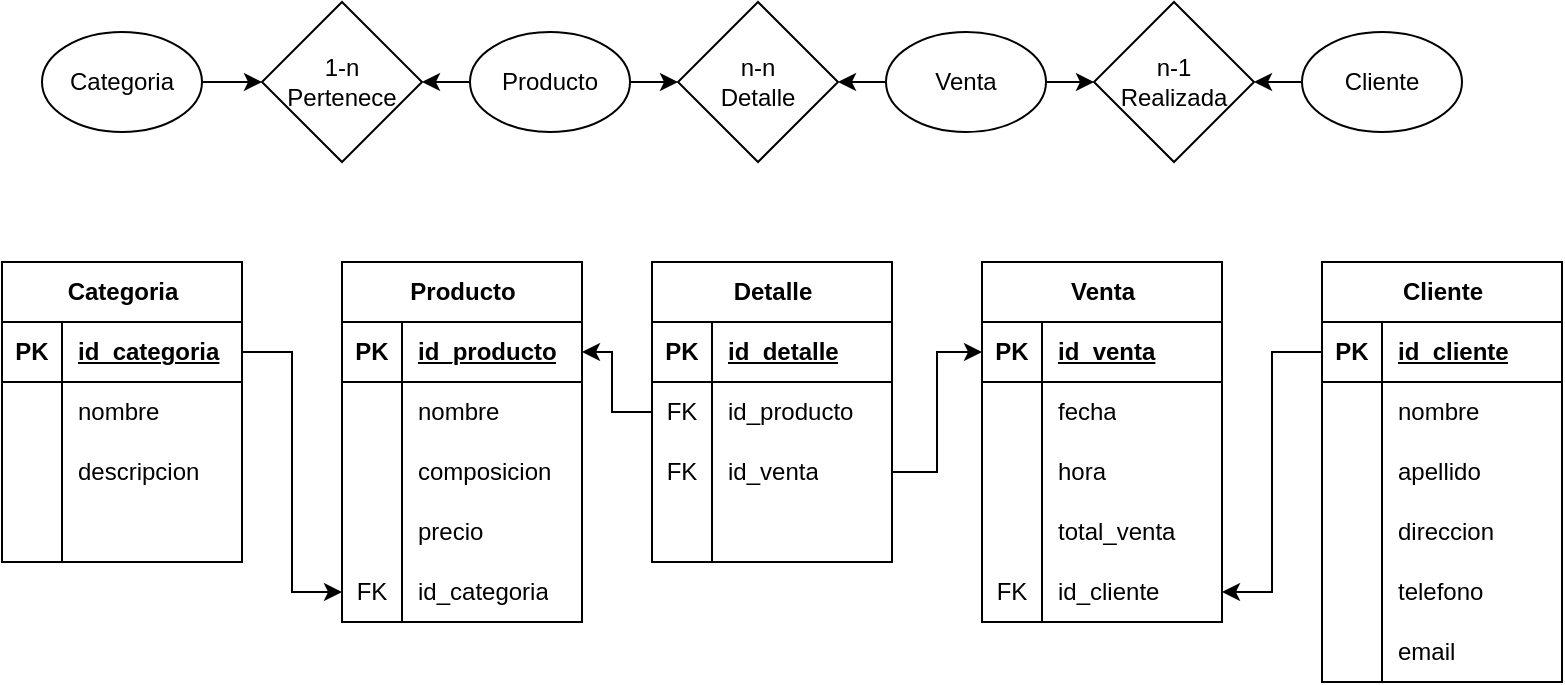 <mxfile version="24.7.8" pages="5">
  <diagram name="Ejercicio 1" id="ny5_TQlkvgZTYrTWcuLn">
    <mxGraphModel dx="819" dy="460" grid="1" gridSize="10" guides="1" tooltips="1" connect="1" arrows="1" fold="1" page="1" pageScale="1" pageWidth="850" pageHeight="1100" math="0" shadow="0">
      <root>
        <mxCell id="0" />
        <mxCell id="1" parent="0" />
        <mxCell id="FvrLmt0DOGAcNU_rx2As-8" style="edgeStyle=orthogonalEdgeStyle;rounded=0;orthogonalLoop=1;jettySize=auto;html=1;entryX=0;entryY=0.5;entryDx=0;entryDy=0;" edge="1" parent="1" source="FvrLmt0DOGAcNU_rx2As-1" target="FvrLmt0DOGAcNU_rx2As-5">
          <mxGeometry relative="1" as="geometry" />
        </mxCell>
        <mxCell id="FvrLmt0DOGAcNU_rx2As-1" value="Categoria" style="ellipse;whiteSpace=wrap;html=1;" vertex="1" parent="1">
          <mxGeometry x="60" y="85" width="80" height="50" as="geometry" />
        </mxCell>
        <mxCell id="FvrLmt0DOGAcNU_rx2As-9" style="edgeStyle=orthogonalEdgeStyle;rounded=0;orthogonalLoop=1;jettySize=auto;html=1;entryX=1;entryY=0.5;entryDx=0;entryDy=0;" edge="1" parent="1" source="FvrLmt0DOGAcNU_rx2As-2" target="FvrLmt0DOGAcNU_rx2As-5">
          <mxGeometry relative="1" as="geometry" />
        </mxCell>
        <mxCell id="FvrLmt0DOGAcNU_rx2As-10" style="edgeStyle=orthogonalEdgeStyle;rounded=0;orthogonalLoop=1;jettySize=auto;html=1;entryX=0;entryY=0.5;entryDx=0;entryDy=0;" edge="1" parent="1" source="FvrLmt0DOGAcNU_rx2As-2" target="FvrLmt0DOGAcNU_rx2As-6">
          <mxGeometry relative="1" as="geometry" />
        </mxCell>
        <mxCell id="FvrLmt0DOGAcNU_rx2As-2" value="Producto" style="ellipse;whiteSpace=wrap;html=1;" vertex="1" parent="1">
          <mxGeometry x="274" y="85" width="80" height="50" as="geometry" />
        </mxCell>
        <mxCell id="FvrLmt0DOGAcNU_rx2As-11" style="edgeStyle=orthogonalEdgeStyle;rounded=0;orthogonalLoop=1;jettySize=auto;html=1;entryX=1;entryY=0.5;entryDx=0;entryDy=0;" edge="1" parent="1" source="FvrLmt0DOGAcNU_rx2As-3" target="FvrLmt0DOGAcNU_rx2As-6">
          <mxGeometry relative="1" as="geometry" />
        </mxCell>
        <mxCell id="FvrLmt0DOGAcNU_rx2As-12" style="edgeStyle=orthogonalEdgeStyle;rounded=0;orthogonalLoop=1;jettySize=auto;html=1;entryX=0;entryY=0.5;entryDx=0;entryDy=0;" edge="1" parent="1" source="FvrLmt0DOGAcNU_rx2As-3" target="FvrLmt0DOGAcNU_rx2As-7">
          <mxGeometry relative="1" as="geometry" />
        </mxCell>
        <mxCell id="FvrLmt0DOGAcNU_rx2As-3" value="Venta" style="ellipse;whiteSpace=wrap;html=1;" vertex="1" parent="1">
          <mxGeometry x="482" y="85" width="80" height="50" as="geometry" />
        </mxCell>
        <mxCell id="FvrLmt0DOGAcNU_rx2As-13" style="edgeStyle=orthogonalEdgeStyle;rounded=0;orthogonalLoop=1;jettySize=auto;html=1;entryX=1;entryY=0.5;entryDx=0;entryDy=0;" edge="1" parent="1" source="FvrLmt0DOGAcNU_rx2As-4" target="FvrLmt0DOGAcNU_rx2As-7">
          <mxGeometry relative="1" as="geometry" />
        </mxCell>
        <mxCell id="FvrLmt0DOGAcNU_rx2As-4" value="Cliente" style="ellipse;whiteSpace=wrap;html=1;" vertex="1" parent="1">
          <mxGeometry x="690" y="85" width="80" height="50" as="geometry" />
        </mxCell>
        <mxCell id="FvrLmt0DOGAcNU_rx2As-5" value="1-n&lt;div&gt;Pertenece&lt;/div&gt;" style="rhombus;whiteSpace=wrap;html=1;" vertex="1" parent="1">
          <mxGeometry x="170" y="70" width="80" height="80" as="geometry" />
        </mxCell>
        <mxCell id="FvrLmt0DOGAcNU_rx2As-6" value="n-n&lt;div&gt;Detalle&lt;/div&gt;" style="rhombus;whiteSpace=wrap;html=1;" vertex="1" parent="1">
          <mxGeometry x="378" y="70" width="80" height="80" as="geometry" />
        </mxCell>
        <mxCell id="FvrLmt0DOGAcNU_rx2As-7" value="n-1&lt;div&gt;Realizada&lt;/div&gt;" style="rhombus;whiteSpace=wrap;html=1;" vertex="1" parent="1">
          <mxGeometry x="586" y="70" width="80" height="80" as="geometry" />
        </mxCell>
        <mxCell id="FvrLmt0DOGAcNU_rx2As-14" value="Categoria" style="shape=table;startSize=30;container=1;collapsible=1;childLayout=tableLayout;fixedRows=1;rowLines=0;fontStyle=1;align=center;resizeLast=1;html=1;" vertex="1" parent="1">
          <mxGeometry x="40" y="200" width="120" height="150" as="geometry" />
        </mxCell>
        <mxCell id="FvrLmt0DOGAcNU_rx2As-15" value="" style="shape=tableRow;horizontal=0;startSize=0;swimlaneHead=0;swimlaneBody=0;fillColor=none;collapsible=0;dropTarget=0;points=[[0,0.5],[1,0.5]];portConstraint=eastwest;top=0;left=0;right=0;bottom=1;" vertex="1" parent="FvrLmt0DOGAcNU_rx2As-14">
          <mxGeometry y="30" width="120" height="30" as="geometry" />
        </mxCell>
        <mxCell id="FvrLmt0DOGAcNU_rx2As-16" value="PK" style="shape=partialRectangle;connectable=0;fillColor=none;top=0;left=0;bottom=0;right=0;fontStyle=1;overflow=hidden;whiteSpace=wrap;html=1;" vertex="1" parent="FvrLmt0DOGAcNU_rx2As-15">
          <mxGeometry width="30" height="30" as="geometry">
            <mxRectangle width="30" height="30" as="alternateBounds" />
          </mxGeometry>
        </mxCell>
        <mxCell id="FvrLmt0DOGAcNU_rx2As-17" value="id_categoria" style="shape=partialRectangle;connectable=0;fillColor=none;top=0;left=0;bottom=0;right=0;align=left;spacingLeft=6;fontStyle=5;overflow=hidden;whiteSpace=wrap;html=1;" vertex="1" parent="FvrLmt0DOGAcNU_rx2As-15">
          <mxGeometry x="30" width="90" height="30" as="geometry">
            <mxRectangle width="90" height="30" as="alternateBounds" />
          </mxGeometry>
        </mxCell>
        <mxCell id="FvrLmt0DOGAcNU_rx2As-18" value="" style="shape=tableRow;horizontal=0;startSize=0;swimlaneHead=0;swimlaneBody=0;fillColor=none;collapsible=0;dropTarget=0;points=[[0,0.5],[1,0.5]];portConstraint=eastwest;top=0;left=0;right=0;bottom=0;" vertex="1" parent="FvrLmt0DOGAcNU_rx2As-14">
          <mxGeometry y="60" width="120" height="30" as="geometry" />
        </mxCell>
        <mxCell id="FvrLmt0DOGAcNU_rx2As-19" value="" style="shape=partialRectangle;connectable=0;fillColor=none;top=0;left=0;bottom=0;right=0;editable=1;overflow=hidden;whiteSpace=wrap;html=1;" vertex="1" parent="FvrLmt0DOGAcNU_rx2As-18">
          <mxGeometry width="30" height="30" as="geometry">
            <mxRectangle width="30" height="30" as="alternateBounds" />
          </mxGeometry>
        </mxCell>
        <mxCell id="FvrLmt0DOGAcNU_rx2As-20" value="nombre" style="shape=partialRectangle;connectable=0;fillColor=none;top=0;left=0;bottom=0;right=0;align=left;spacingLeft=6;overflow=hidden;whiteSpace=wrap;html=1;" vertex="1" parent="FvrLmt0DOGAcNU_rx2As-18">
          <mxGeometry x="30" width="90" height="30" as="geometry">
            <mxRectangle width="90" height="30" as="alternateBounds" />
          </mxGeometry>
        </mxCell>
        <mxCell id="FvrLmt0DOGAcNU_rx2As-21" value="" style="shape=tableRow;horizontal=0;startSize=0;swimlaneHead=0;swimlaneBody=0;fillColor=none;collapsible=0;dropTarget=0;points=[[0,0.5],[1,0.5]];portConstraint=eastwest;top=0;left=0;right=0;bottom=0;" vertex="1" parent="FvrLmt0DOGAcNU_rx2As-14">
          <mxGeometry y="90" width="120" height="30" as="geometry" />
        </mxCell>
        <mxCell id="FvrLmt0DOGAcNU_rx2As-22" value="" style="shape=partialRectangle;connectable=0;fillColor=none;top=0;left=0;bottom=0;right=0;editable=1;overflow=hidden;whiteSpace=wrap;html=1;" vertex="1" parent="FvrLmt0DOGAcNU_rx2As-21">
          <mxGeometry width="30" height="30" as="geometry">
            <mxRectangle width="30" height="30" as="alternateBounds" />
          </mxGeometry>
        </mxCell>
        <mxCell id="FvrLmt0DOGAcNU_rx2As-23" value="descripcion" style="shape=partialRectangle;connectable=0;fillColor=none;top=0;left=0;bottom=0;right=0;align=left;spacingLeft=6;overflow=hidden;whiteSpace=wrap;html=1;" vertex="1" parent="FvrLmt0DOGAcNU_rx2As-21">
          <mxGeometry x="30" width="90" height="30" as="geometry">
            <mxRectangle width="90" height="30" as="alternateBounds" />
          </mxGeometry>
        </mxCell>
        <mxCell id="FvrLmt0DOGAcNU_rx2As-24" value="" style="shape=tableRow;horizontal=0;startSize=0;swimlaneHead=0;swimlaneBody=0;fillColor=none;collapsible=0;dropTarget=0;points=[[0,0.5],[1,0.5]];portConstraint=eastwest;top=0;left=0;right=0;bottom=0;" vertex="1" parent="FvrLmt0DOGAcNU_rx2As-14">
          <mxGeometry y="120" width="120" height="30" as="geometry" />
        </mxCell>
        <mxCell id="FvrLmt0DOGAcNU_rx2As-25" value="" style="shape=partialRectangle;connectable=0;fillColor=none;top=0;left=0;bottom=0;right=0;editable=1;overflow=hidden;whiteSpace=wrap;html=1;" vertex="1" parent="FvrLmt0DOGAcNU_rx2As-24">
          <mxGeometry width="30" height="30" as="geometry">
            <mxRectangle width="30" height="30" as="alternateBounds" />
          </mxGeometry>
        </mxCell>
        <mxCell id="FvrLmt0DOGAcNU_rx2As-26" value="" style="shape=partialRectangle;connectable=0;fillColor=none;top=0;left=0;bottom=0;right=0;align=left;spacingLeft=6;overflow=hidden;whiteSpace=wrap;html=1;" vertex="1" parent="FvrLmt0DOGAcNU_rx2As-24">
          <mxGeometry x="30" width="90" height="30" as="geometry">
            <mxRectangle width="90" height="30" as="alternateBounds" />
          </mxGeometry>
        </mxCell>
        <mxCell id="FvrLmt0DOGAcNU_rx2As-28" value="Producto" style="shape=table;startSize=30;container=1;collapsible=1;childLayout=tableLayout;fixedRows=1;rowLines=0;fontStyle=1;align=center;resizeLast=1;html=1;" vertex="1" parent="1">
          <mxGeometry x="210" y="200" width="120" height="180" as="geometry" />
        </mxCell>
        <mxCell id="FvrLmt0DOGAcNU_rx2As-29" value="" style="shape=tableRow;horizontal=0;startSize=0;swimlaneHead=0;swimlaneBody=0;fillColor=none;collapsible=0;dropTarget=0;points=[[0,0.5],[1,0.5]];portConstraint=eastwest;top=0;left=0;right=0;bottom=1;" vertex="1" parent="FvrLmt0DOGAcNU_rx2As-28">
          <mxGeometry y="30" width="120" height="30" as="geometry" />
        </mxCell>
        <mxCell id="FvrLmt0DOGAcNU_rx2As-30" value="PK" style="shape=partialRectangle;connectable=0;fillColor=none;top=0;left=0;bottom=0;right=0;fontStyle=1;overflow=hidden;whiteSpace=wrap;html=1;" vertex="1" parent="FvrLmt0DOGAcNU_rx2As-29">
          <mxGeometry width="30" height="30" as="geometry">
            <mxRectangle width="30" height="30" as="alternateBounds" />
          </mxGeometry>
        </mxCell>
        <mxCell id="FvrLmt0DOGAcNU_rx2As-31" value="id_producto" style="shape=partialRectangle;connectable=0;fillColor=none;top=0;left=0;bottom=0;right=0;align=left;spacingLeft=6;fontStyle=5;overflow=hidden;whiteSpace=wrap;html=1;" vertex="1" parent="FvrLmt0DOGAcNU_rx2As-29">
          <mxGeometry x="30" width="90" height="30" as="geometry">
            <mxRectangle width="90" height="30" as="alternateBounds" />
          </mxGeometry>
        </mxCell>
        <mxCell id="FvrLmt0DOGAcNU_rx2As-32" value="" style="shape=tableRow;horizontal=0;startSize=0;swimlaneHead=0;swimlaneBody=0;fillColor=none;collapsible=0;dropTarget=0;points=[[0,0.5],[1,0.5]];portConstraint=eastwest;top=0;left=0;right=0;bottom=0;" vertex="1" parent="FvrLmt0DOGAcNU_rx2As-28">
          <mxGeometry y="60" width="120" height="30" as="geometry" />
        </mxCell>
        <mxCell id="FvrLmt0DOGAcNU_rx2As-33" value="" style="shape=partialRectangle;connectable=0;fillColor=none;top=0;left=0;bottom=0;right=0;editable=1;overflow=hidden;whiteSpace=wrap;html=1;" vertex="1" parent="FvrLmt0DOGAcNU_rx2As-32">
          <mxGeometry width="30" height="30" as="geometry">
            <mxRectangle width="30" height="30" as="alternateBounds" />
          </mxGeometry>
        </mxCell>
        <mxCell id="FvrLmt0DOGAcNU_rx2As-34" value="nombre" style="shape=partialRectangle;connectable=0;fillColor=none;top=0;left=0;bottom=0;right=0;align=left;spacingLeft=6;overflow=hidden;whiteSpace=wrap;html=1;" vertex="1" parent="FvrLmt0DOGAcNU_rx2As-32">
          <mxGeometry x="30" width="90" height="30" as="geometry">
            <mxRectangle width="90" height="30" as="alternateBounds" />
          </mxGeometry>
        </mxCell>
        <mxCell id="FvrLmt0DOGAcNU_rx2As-35" value="" style="shape=tableRow;horizontal=0;startSize=0;swimlaneHead=0;swimlaneBody=0;fillColor=none;collapsible=0;dropTarget=0;points=[[0,0.5],[1,0.5]];portConstraint=eastwest;top=0;left=0;right=0;bottom=0;" vertex="1" parent="FvrLmt0DOGAcNU_rx2As-28">
          <mxGeometry y="90" width="120" height="30" as="geometry" />
        </mxCell>
        <mxCell id="FvrLmt0DOGAcNU_rx2As-36" value="" style="shape=partialRectangle;connectable=0;fillColor=none;top=0;left=0;bottom=0;right=0;editable=1;overflow=hidden;whiteSpace=wrap;html=1;" vertex="1" parent="FvrLmt0DOGAcNU_rx2As-35">
          <mxGeometry width="30" height="30" as="geometry">
            <mxRectangle width="30" height="30" as="alternateBounds" />
          </mxGeometry>
        </mxCell>
        <mxCell id="FvrLmt0DOGAcNU_rx2As-37" value="composicion" style="shape=partialRectangle;connectable=0;fillColor=none;top=0;left=0;bottom=0;right=0;align=left;spacingLeft=6;overflow=hidden;whiteSpace=wrap;html=1;" vertex="1" parent="FvrLmt0DOGAcNU_rx2As-35">
          <mxGeometry x="30" width="90" height="30" as="geometry">
            <mxRectangle width="90" height="30" as="alternateBounds" />
          </mxGeometry>
        </mxCell>
        <mxCell id="FvrLmt0DOGAcNU_rx2As-38" value="" style="shape=tableRow;horizontal=0;startSize=0;swimlaneHead=0;swimlaneBody=0;fillColor=none;collapsible=0;dropTarget=0;points=[[0,0.5],[1,0.5]];portConstraint=eastwest;top=0;left=0;right=0;bottom=0;" vertex="1" parent="FvrLmt0DOGAcNU_rx2As-28">
          <mxGeometry y="120" width="120" height="30" as="geometry" />
        </mxCell>
        <mxCell id="FvrLmt0DOGAcNU_rx2As-39" value="" style="shape=partialRectangle;connectable=0;fillColor=none;top=0;left=0;bottom=0;right=0;editable=1;overflow=hidden;whiteSpace=wrap;html=1;" vertex="1" parent="FvrLmt0DOGAcNU_rx2As-38">
          <mxGeometry width="30" height="30" as="geometry">
            <mxRectangle width="30" height="30" as="alternateBounds" />
          </mxGeometry>
        </mxCell>
        <mxCell id="FvrLmt0DOGAcNU_rx2As-40" value="precio" style="shape=partialRectangle;connectable=0;fillColor=none;top=0;left=0;bottom=0;right=0;align=left;spacingLeft=6;overflow=hidden;whiteSpace=wrap;html=1;" vertex="1" parent="FvrLmt0DOGAcNU_rx2As-38">
          <mxGeometry x="30" width="90" height="30" as="geometry">
            <mxRectangle width="90" height="30" as="alternateBounds" />
          </mxGeometry>
        </mxCell>
        <mxCell id="FvrLmt0DOGAcNU_rx2As-80" style="shape=tableRow;horizontal=0;startSize=0;swimlaneHead=0;swimlaneBody=0;fillColor=none;collapsible=0;dropTarget=0;points=[[0,0.5],[1,0.5]];portConstraint=eastwest;top=0;left=0;right=0;bottom=0;" vertex="1" parent="FvrLmt0DOGAcNU_rx2As-28">
          <mxGeometry y="150" width="120" height="30" as="geometry" />
        </mxCell>
        <mxCell id="FvrLmt0DOGAcNU_rx2As-81" value="FK" style="shape=partialRectangle;connectable=0;fillColor=none;top=0;left=0;bottom=0;right=0;editable=1;overflow=hidden;whiteSpace=wrap;html=1;" vertex="1" parent="FvrLmt0DOGAcNU_rx2As-80">
          <mxGeometry width="30" height="30" as="geometry">
            <mxRectangle width="30" height="30" as="alternateBounds" />
          </mxGeometry>
        </mxCell>
        <mxCell id="FvrLmt0DOGAcNU_rx2As-82" value="id_categoria" style="shape=partialRectangle;connectable=0;fillColor=none;top=0;left=0;bottom=0;right=0;align=left;spacingLeft=6;overflow=hidden;whiteSpace=wrap;html=1;" vertex="1" parent="FvrLmt0DOGAcNU_rx2As-80">
          <mxGeometry x="30" width="90" height="30" as="geometry">
            <mxRectangle width="90" height="30" as="alternateBounds" />
          </mxGeometry>
        </mxCell>
        <mxCell id="FvrLmt0DOGAcNU_rx2As-41" value="Detalle" style="shape=table;startSize=30;container=1;collapsible=1;childLayout=tableLayout;fixedRows=1;rowLines=0;fontStyle=1;align=center;resizeLast=1;html=1;" vertex="1" parent="1">
          <mxGeometry x="365" y="200" width="120" height="150" as="geometry" />
        </mxCell>
        <mxCell id="FvrLmt0DOGAcNU_rx2As-42" value="" style="shape=tableRow;horizontal=0;startSize=0;swimlaneHead=0;swimlaneBody=0;fillColor=none;collapsible=0;dropTarget=0;points=[[0,0.5],[1,0.5]];portConstraint=eastwest;top=0;left=0;right=0;bottom=1;" vertex="1" parent="FvrLmt0DOGAcNU_rx2As-41">
          <mxGeometry y="30" width="120" height="30" as="geometry" />
        </mxCell>
        <mxCell id="FvrLmt0DOGAcNU_rx2As-43" value="PK" style="shape=partialRectangle;connectable=0;fillColor=none;top=0;left=0;bottom=0;right=0;fontStyle=1;overflow=hidden;whiteSpace=wrap;html=1;" vertex="1" parent="FvrLmt0DOGAcNU_rx2As-42">
          <mxGeometry width="30" height="30" as="geometry">
            <mxRectangle width="30" height="30" as="alternateBounds" />
          </mxGeometry>
        </mxCell>
        <mxCell id="FvrLmt0DOGAcNU_rx2As-44" value="id_detalle" style="shape=partialRectangle;connectable=0;fillColor=none;top=0;left=0;bottom=0;right=0;align=left;spacingLeft=6;fontStyle=5;overflow=hidden;whiteSpace=wrap;html=1;" vertex="1" parent="FvrLmt0DOGAcNU_rx2As-42">
          <mxGeometry x="30" width="90" height="30" as="geometry">
            <mxRectangle width="90" height="30" as="alternateBounds" />
          </mxGeometry>
        </mxCell>
        <mxCell id="FvrLmt0DOGAcNU_rx2As-45" value="" style="shape=tableRow;horizontal=0;startSize=0;swimlaneHead=0;swimlaneBody=0;fillColor=none;collapsible=0;dropTarget=0;points=[[0,0.5],[1,0.5]];portConstraint=eastwest;top=0;left=0;right=0;bottom=0;" vertex="1" parent="FvrLmt0DOGAcNU_rx2As-41">
          <mxGeometry y="60" width="120" height="30" as="geometry" />
        </mxCell>
        <mxCell id="FvrLmt0DOGAcNU_rx2As-46" value="FK" style="shape=partialRectangle;connectable=0;fillColor=none;top=0;left=0;bottom=0;right=0;editable=1;overflow=hidden;whiteSpace=wrap;html=1;" vertex="1" parent="FvrLmt0DOGAcNU_rx2As-45">
          <mxGeometry width="30" height="30" as="geometry">
            <mxRectangle width="30" height="30" as="alternateBounds" />
          </mxGeometry>
        </mxCell>
        <mxCell id="FvrLmt0DOGAcNU_rx2As-47" value="id_producto" style="shape=partialRectangle;connectable=0;fillColor=none;top=0;left=0;bottom=0;right=0;align=left;spacingLeft=6;overflow=hidden;whiteSpace=wrap;html=1;" vertex="1" parent="FvrLmt0DOGAcNU_rx2As-45">
          <mxGeometry x="30" width="90" height="30" as="geometry">
            <mxRectangle width="90" height="30" as="alternateBounds" />
          </mxGeometry>
        </mxCell>
        <mxCell id="FvrLmt0DOGAcNU_rx2As-48" value="" style="shape=tableRow;horizontal=0;startSize=0;swimlaneHead=0;swimlaneBody=0;fillColor=none;collapsible=0;dropTarget=0;points=[[0,0.5],[1,0.5]];portConstraint=eastwest;top=0;left=0;right=0;bottom=0;" vertex="1" parent="FvrLmt0DOGAcNU_rx2As-41">
          <mxGeometry y="90" width="120" height="30" as="geometry" />
        </mxCell>
        <mxCell id="FvrLmt0DOGAcNU_rx2As-49" value="FK" style="shape=partialRectangle;connectable=0;fillColor=none;top=0;left=0;bottom=0;right=0;editable=1;overflow=hidden;whiteSpace=wrap;html=1;" vertex="1" parent="FvrLmt0DOGAcNU_rx2As-48">
          <mxGeometry width="30" height="30" as="geometry">
            <mxRectangle width="30" height="30" as="alternateBounds" />
          </mxGeometry>
        </mxCell>
        <mxCell id="FvrLmt0DOGAcNU_rx2As-50" value="id_venta" style="shape=partialRectangle;connectable=0;fillColor=none;top=0;left=0;bottom=0;right=0;align=left;spacingLeft=6;overflow=hidden;whiteSpace=wrap;html=1;" vertex="1" parent="FvrLmt0DOGAcNU_rx2As-48">
          <mxGeometry x="30" width="90" height="30" as="geometry">
            <mxRectangle width="90" height="30" as="alternateBounds" />
          </mxGeometry>
        </mxCell>
        <mxCell id="FvrLmt0DOGAcNU_rx2As-51" value="" style="shape=tableRow;horizontal=0;startSize=0;swimlaneHead=0;swimlaneBody=0;fillColor=none;collapsible=0;dropTarget=0;points=[[0,0.5],[1,0.5]];portConstraint=eastwest;top=0;left=0;right=0;bottom=0;" vertex="1" parent="FvrLmt0DOGAcNU_rx2As-41">
          <mxGeometry y="120" width="120" height="30" as="geometry" />
        </mxCell>
        <mxCell id="FvrLmt0DOGAcNU_rx2As-52" value="" style="shape=partialRectangle;connectable=0;fillColor=none;top=0;left=0;bottom=0;right=0;editable=1;overflow=hidden;whiteSpace=wrap;html=1;" vertex="1" parent="FvrLmt0DOGAcNU_rx2As-51">
          <mxGeometry width="30" height="30" as="geometry">
            <mxRectangle width="30" height="30" as="alternateBounds" />
          </mxGeometry>
        </mxCell>
        <mxCell id="FvrLmt0DOGAcNU_rx2As-53" value="" style="shape=partialRectangle;connectable=0;fillColor=none;top=0;left=0;bottom=0;right=0;align=left;spacingLeft=6;overflow=hidden;whiteSpace=wrap;html=1;" vertex="1" parent="FvrLmt0DOGAcNU_rx2As-51">
          <mxGeometry x="30" width="90" height="30" as="geometry">
            <mxRectangle width="90" height="30" as="alternateBounds" />
          </mxGeometry>
        </mxCell>
        <mxCell id="FvrLmt0DOGAcNU_rx2As-54" value="Venta" style="shape=table;startSize=30;container=1;collapsible=1;childLayout=tableLayout;fixedRows=1;rowLines=0;fontStyle=1;align=center;resizeLast=1;html=1;" vertex="1" parent="1">
          <mxGeometry x="530" y="200" width="120" height="180" as="geometry" />
        </mxCell>
        <mxCell id="FvrLmt0DOGAcNU_rx2As-55" value="" style="shape=tableRow;horizontal=0;startSize=0;swimlaneHead=0;swimlaneBody=0;fillColor=none;collapsible=0;dropTarget=0;points=[[0,0.5],[1,0.5]];portConstraint=eastwest;top=0;left=0;right=0;bottom=1;" vertex="1" parent="FvrLmt0DOGAcNU_rx2As-54">
          <mxGeometry y="30" width="120" height="30" as="geometry" />
        </mxCell>
        <mxCell id="FvrLmt0DOGAcNU_rx2As-56" value="PK" style="shape=partialRectangle;connectable=0;fillColor=none;top=0;left=0;bottom=0;right=0;fontStyle=1;overflow=hidden;whiteSpace=wrap;html=1;" vertex="1" parent="FvrLmt0DOGAcNU_rx2As-55">
          <mxGeometry width="30" height="30" as="geometry">
            <mxRectangle width="30" height="30" as="alternateBounds" />
          </mxGeometry>
        </mxCell>
        <mxCell id="FvrLmt0DOGAcNU_rx2As-57" value="id_venta" style="shape=partialRectangle;connectable=0;fillColor=none;top=0;left=0;bottom=0;right=0;align=left;spacingLeft=6;fontStyle=5;overflow=hidden;whiteSpace=wrap;html=1;" vertex="1" parent="FvrLmt0DOGAcNU_rx2As-55">
          <mxGeometry x="30" width="90" height="30" as="geometry">
            <mxRectangle width="90" height="30" as="alternateBounds" />
          </mxGeometry>
        </mxCell>
        <mxCell id="FvrLmt0DOGAcNU_rx2As-58" value="" style="shape=tableRow;horizontal=0;startSize=0;swimlaneHead=0;swimlaneBody=0;fillColor=none;collapsible=0;dropTarget=0;points=[[0,0.5],[1,0.5]];portConstraint=eastwest;top=0;left=0;right=0;bottom=0;" vertex="1" parent="FvrLmt0DOGAcNU_rx2As-54">
          <mxGeometry y="60" width="120" height="30" as="geometry" />
        </mxCell>
        <mxCell id="FvrLmt0DOGAcNU_rx2As-59" value="" style="shape=partialRectangle;connectable=0;fillColor=none;top=0;left=0;bottom=0;right=0;editable=1;overflow=hidden;whiteSpace=wrap;html=1;" vertex="1" parent="FvrLmt0DOGAcNU_rx2As-58">
          <mxGeometry width="30" height="30" as="geometry">
            <mxRectangle width="30" height="30" as="alternateBounds" />
          </mxGeometry>
        </mxCell>
        <mxCell id="FvrLmt0DOGAcNU_rx2As-60" value="fecha" style="shape=partialRectangle;connectable=0;fillColor=none;top=0;left=0;bottom=0;right=0;align=left;spacingLeft=6;overflow=hidden;whiteSpace=wrap;html=1;" vertex="1" parent="FvrLmt0DOGAcNU_rx2As-58">
          <mxGeometry x="30" width="90" height="30" as="geometry">
            <mxRectangle width="90" height="30" as="alternateBounds" />
          </mxGeometry>
        </mxCell>
        <mxCell id="FvrLmt0DOGAcNU_rx2As-61" value="" style="shape=tableRow;horizontal=0;startSize=0;swimlaneHead=0;swimlaneBody=0;fillColor=none;collapsible=0;dropTarget=0;points=[[0,0.5],[1,0.5]];portConstraint=eastwest;top=0;left=0;right=0;bottom=0;" vertex="1" parent="FvrLmt0DOGAcNU_rx2As-54">
          <mxGeometry y="90" width="120" height="30" as="geometry" />
        </mxCell>
        <mxCell id="FvrLmt0DOGAcNU_rx2As-62" value="" style="shape=partialRectangle;connectable=0;fillColor=none;top=0;left=0;bottom=0;right=0;editable=1;overflow=hidden;whiteSpace=wrap;html=1;" vertex="1" parent="FvrLmt0DOGAcNU_rx2As-61">
          <mxGeometry width="30" height="30" as="geometry">
            <mxRectangle width="30" height="30" as="alternateBounds" />
          </mxGeometry>
        </mxCell>
        <mxCell id="FvrLmt0DOGAcNU_rx2As-63" value="hora" style="shape=partialRectangle;connectable=0;fillColor=none;top=0;left=0;bottom=0;right=0;align=left;spacingLeft=6;overflow=hidden;whiteSpace=wrap;html=1;" vertex="1" parent="FvrLmt0DOGAcNU_rx2As-61">
          <mxGeometry x="30" width="90" height="30" as="geometry">
            <mxRectangle width="90" height="30" as="alternateBounds" />
          </mxGeometry>
        </mxCell>
        <mxCell id="FvrLmt0DOGAcNU_rx2As-64" value="" style="shape=tableRow;horizontal=0;startSize=0;swimlaneHead=0;swimlaneBody=0;fillColor=none;collapsible=0;dropTarget=0;points=[[0,0.5],[1,0.5]];portConstraint=eastwest;top=0;left=0;right=0;bottom=0;" vertex="1" parent="FvrLmt0DOGAcNU_rx2As-54">
          <mxGeometry y="120" width="120" height="30" as="geometry" />
        </mxCell>
        <mxCell id="FvrLmt0DOGAcNU_rx2As-65" value="" style="shape=partialRectangle;connectable=0;fillColor=none;top=0;left=0;bottom=0;right=0;editable=1;overflow=hidden;whiteSpace=wrap;html=1;" vertex="1" parent="FvrLmt0DOGAcNU_rx2As-64">
          <mxGeometry width="30" height="30" as="geometry">
            <mxRectangle width="30" height="30" as="alternateBounds" />
          </mxGeometry>
        </mxCell>
        <mxCell id="FvrLmt0DOGAcNU_rx2As-66" value="total_venta" style="shape=partialRectangle;connectable=0;fillColor=none;top=0;left=0;bottom=0;right=0;align=left;spacingLeft=6;overflow=hidden;whiteSpace=wrap;html=1;" vertex="1" parent="FvrLmt0DOGAcNU_rx2As-64">
          <mxGeometry x="30" width="90" height="30" as="geometry">
            <mxRectangle width="90" height="30" as="alternateBounds" />
          </mxGeometry>
        </mxCell>
        <mxCell id="FvrLmt0DOGAcNU_rx2As-88" style="shape=tableRow;horizontal=0;startSize=0;swimlaneHead=0;swimlaneBody=0;fillColor=none;collapsible=0;dropTarget=0;points=[[0,0.5],[1,0.5]];portConstraint=eastwest;top=0;left=0;right=0;bottom=0;" vertex="1" parent="FvrLmt0DOGAcNU_rx2As-54">
          <mxGeometry y="150" width="120" height="30" as="geometry" />
        </mxCell>
        <mxCell id="FvrLmt0DOGAcNU_rx2As-89" value="FK" style="shape=partialRectangle;connectable=0;fillColor=none;top=0;left=0;bottom=0;right=0;editable=1;overflow=hidden;whiteSpace=wrap;html=1;" vertex="1" parent="FvrLmt0DOGAcNU_rx2As-88">
          <mxGeometry width="30" height="30" as="geometry">
            <mxRectangle width="30" height="30" as="alternateBounds" />
          </mxGeometry>
        </mxCell>
        <mxCell id="FvrLmt0DOGAcNU_rx2As-90" value="id_cliente" style="shape=partialRectangle;connectable=0;fillColor=none;top=0;left=0;bottom=0;right=0;align=left;spacingLeft=6;overflow=hidden;whiteSpace=wrap;html=1;" vertex="1" parent="FvrLmt0DOGAcNU_rx2As-88">
          <mxGeometry x="30" width="90" height="30" as="geometry">
            <mxRectangle width="90" height="30" as="alternateBounds" />
          </mxGeometry>
        </mxCell>
        <mxCell id="FvrLmt0DOGAcNU_rx2As-67" value="Cliente" style="shape=table;startSize=30;container=1;collapsible=1;childLayout=tableLayout;fixedRows=1;rowLines=0;fontStyle=1;align=center;resizeLast=1;html=1;" vertex="1" parent="1">
          <mxGeometry x="700" y="200" width="120" height="210" as="geometry" />
        </mxCell>
        <mxCell id="FvrLmt0DOGAcNU_rx2As-68" value="" style="shape=tableRow;horizontal=0;startSize=0;swimlaneHead=0;swimlaneBody=0;fillColor=none;collapsible=0;dropTarget=0;points=[[0,0.5],[1,0.5]];portConstraint=eastwest;top=0;left=0;right=0;bottom=1;" vertex="1" parent="FvrLmt0DOGAcNU_rx2As-67">
          <mxGeometry y="30" width="120" height="30" as="geometry" />
        </mxCell>
        <mxCell id="FvrLmt0DOGAcNU_rx2As-69" value="PK" style="shape=partialRectangle;connectable=0;fillColor=none;top=0;left=0;bottom=0;right=0;fontStyle=1;overflow=hidden;whiteSpace=wrap;html=1;" vertex="1" parent="FvrLmt0DOGAcNU_rx2As-68">
          <mxGeometry width="30" height="30" as="geometry">
            <mxRectangle width="30" height="30" as="alternateBounds" />
          </mxGeometry>
        </mxCell>
        <mxCell id="FvrLmt0DOGAcNU_rx2As-70" value="id_cliente" style="shape=partialRectangle;connectable=0;fillColor=none;top=0;left=0;bottom=0;right=0;align=left;spacingLeft=6;fontStyle=5;overflow=hidden;whiteSpace=wrap;html=1;" vertex="1" parent="FvrLmt0DOGAcNU_rx2As-68">
          <mxGeometry x="30" width="90" height="30" as="geometry">
            <mxRectangle width="90" height="30" as="alternateBounds" />
          </mxGeometry>
        </mxCell>
        <mxCell id="FvrLmt0DOGAcNU_rx2As-71" value="" style="shape=tableRow;horizontal=0;startSize=0;swimlaneHead=0;swimlaneBody=0;fillColor=none;collapsible=0;dropTarget=0;points=[[0,0.5],[1,0.5]];portConstraint=eastwest;top=0;left=0;right=0;bottom=0;" vertex="1" parent="FvrLmt0DOGAcNU_rx2As-67">
          <mxGeometry y="60" width="120" height="30" as="geometry" />
        </mxCell>
        <mxCell id="FvrLmt0DOGAcNU_rx2As-72" value="" style="shape=partialRectangle;connectable=0;fillColor=none;top=0;left=0;bottom=0;right=0;editable=1;overflow=hidden;whiteSpace=wrap;html=1;" vertex="1" parent="FvrLmt0DOGAcNU_rx2As-71">
          <mxGeometry width="30" height="30" as="geometry">
            <mxRectangle width="30" height="30" as="alternateBounds" />
          </mxGeometry>
        </mxCell>
        <mxCell id="FvrLmt0DOGAcNU_rx2As-73" value="nombre" style="shape=partialRectangle;connectable=0;fillColor=none;top=0;left=0;bottom=0;right=0;align=left;spacingLeft=6;overflow=hidden;whiteSpace=wrap;html=1;" vertex="1" parent="FvrLmt0DOGAcNU_rx2As-71">
          <mxGeometry x="30" width="90" height="30" as="geometry">
            <mxRectangle width="90" height="30" as="alternateBounds" />
          </mxGeometry>
        </mxCell>
        <mxCell id="FvrLmt0DOGAcNU_rx2As-74" value="" style="shape=tableRow;horizontal=0;startSize=0;swimlaneHead=0;swimlaneBody=0;fillColor=none;collapsible=0;dropTarget=0;points=[[0,0.5],[1,0.5]];portConstraint=eastwest;top=0;left=0;right=0;bottom=0;" vertex="1" parent="FvrLmt0DOGAcNU_rx2As-67">
          <mxGeometry y="90" width="120" height="30" as="geometry" />
        </mxCell>
        <mxCell id="FvrLmt0DOGAcNU_rx2As-75" value="" style="shape=partialRectangle;connectable=0;fillColor=none;top=0;left=0;bottom=0;right=0;editable=1;overflow=hidden;whiteSpace=wrap;html=1;" vertex="1" parent="FvrLmt0DOGAcNU_rx2As-74">
          <mxGeometry width="30" height="30" as="geometry">
            <mxRectangle width="30" height="30" as="alternateBounds" />
          </mxGeometry>
        </mxCell>
        <mxCell id="FvrLmt0DOGAcNU_rx2As-76" value="apellido" style="shape=partialRectangle;connectable=0;fillColor=none;top=0;left=0;bottom=0;right=0;align=left;spacingLeft=6;overflow=hidden;whiteSpace=wrap;html=1;" vertex="1" parent="FvrLmt0DOGAcNU_rx2As-74">
          <mxGeometry x="30" width="90" height="30" as="geometry">
            <mxRectangle width="90" height="30" as="alternateBounds" />
          </mxGeometry>
        </mxCell>
        <mxCell id="FvrLmt0DOGAcNU_rx2As-77" value="" style="shape=tableRow;horizontal=0;startSize=0;swimlaneHead=0;swimlaneBody=0;fillColor=none;collapsible=0;dropTarget=0;points=[[0,0.5],[1,0.5]];portConstraint=eastwest;top=0;left=0;right=0;bottom=0;" vertex="1" parent="FvrLmt0DOGAcNU_rx2As-67">
          <mxGeometry y="120" width="120" height="30" as="geometry" />
        </mxCell>
        <mxCell id="FvrLmt0DOGAcNU_rx2As-78" value="" style="shape=partialRectangle;connectable=0;fillColor=none;top=0;left=0;bottom=0;right=0;editable=1;overflow=hidden;whiteSpace=wrap;html=1;" vertex="1" parent="FvrLmt0DOGAcNU_rx2As-77">
          <mxGeometry width="30" height="30" as="geometry">
            <mxRectangle width="30" height="30" as="alternateBounds" />
          </mxGeometry>
        </mxCell>
        <mxCell id="FvrLmt0DOGAcNU_rx2As-79" value="direccion" style="shape=partialRectangle;connectable=0;fillColor=none;top=0;left=0;bottom=0;right=0;align=left;spacingLeft=6;overflow=hidden;whiteSpace=wrap;html=1;" vertex="1" parent="FvrLmt0DOGAcNU_rx2As-77">
          <mxGeometry x="30" width="90" height="30" as="geometry">
            <mxRectangle width="90" height="30" as="alternateBounds" />
          </mxGeometry>
        </mxCell>
        <mxCell id="FvrLmt0DOGAcNU_rx2As-92" style="shape=tableRow;horizontal=0;startSize=0;swimlaneHead=0;swimlaneBody=0;fillColor=none;collapsible=0;dropTarget=0;points=[[0,0.5],[1,0.5]];portConstraint=eastwest;top=0;left=0;right=0;bottom=0;" vertex="1" parent="FvrLmt0DOGAcNU_rx2As-67">
          <mxGeometry y="150" width="120" height="30" as="geometry" />
        </mxCell>
        <mxCell id="FvrLmt0DOGAcNU_rx2As-93" style="shape=partialRectangle;connectable=0;fillColor=none;top=0;left=0;bottom=0;right=0;editable=1;overflow=hidden;whiteSpace=wrap;html=1;" vertex="1" parent="FvrLmt0DOGAcNU_rx2As-92">
          <mxGeometry width="30" height="30" as="geometry">
            <mxRectangle width="30" height="30" as="alternateBounds" />
          </mxGeometry>
        </mxCell>
        <mxCell id="FvrLmt0DOGAcNU_rx2As-94" value="telefono" style="shape=partialRectangle;connectable=0;fillColor=none;top=0;left=0;bottom=0;right=0;align=left;spacingLeft=6;overflow=hidden;whiteSpace=wrap;html=1;" vertex="1" parent="FvrLmt0DOGAcNU_rx2As-92">
          <mxGeometry x="30" width="90" height="30" as="geometry">
            <mxRectangle width="90" height="30" as="alternateBounds" />
          </mxGeometry>
        </mxCell>
        <mxCell id="FvrLmt0DOGAcNU_rx2As-95" style="shape=tableRow;horizontal=0;startSize=0;swimlaneHead=0;swimlaneBody=0;fillColor=none;collapsible=0;dropTarget=0;points=[[0,0.5],[1,0.5]];portConstraint=eastwest;top=0;left=0;right=0;bottom=0;" vertex="1" parent="FvrLmt0DOGAcNU_rx2As-67">
          <mxGeometry y="180" width="120" height="30" as="geometry" />
        </mxCell>
        <mxCell id="FvrLmt0DOGAcNU_rx2As-96" style="shape=partialRectangle;connectable=0;fillColor=none;top=0;left=0;bottom=0;right=0;editable=1;overflow=hidden;whiteSpace=wrap;html=1;" vertex="1" parent="FvrLmt0DOGAcNU_rx2As-95">
          <mxGeometry width="30" height="30" as="geometry">
            <mxRectangle width="30" height="30" as="alternateBounds" />
          </mxGeometry>
        </mxCell>
        <mxCell id="FvrLmt0DOGAcNU_rx2As-97" value="email" style="shape=partialRectangle;connectable=0;fillColor=none;top=0;left=0;bottom=0;right=0;align=left;spacingLeft=6;overflow=hidden;whiteSpace=wrap;html=1;" vertex="1" parent="FvrLmt0DOGAcNU_rx2As-95">
          <mxGeometry x="30" width="90" height="30" as="geometry">
            <mxRectangle width="90" height="30" as="alternateBounds" />
          </mxGeometry>
        </mxCell>
        <mxCell id="FvrLmt0DOGAcNU_rx2As-83" style="edgeStyle=orthogonalEdgeStyle;rounded=0;orthogonalLoop=1;jettySize=auto;html=1;" edge="1" parent="1" source="FvrLmt0DOGAcNU_rx2As-15" target="FvrLmt0DOGAcNU_rx2As-80">
          <mxGeometry relative="1" as="geometry" />
        </mxCell>
        <mxCell id="FvrLmt0DOGAcNU_rx2As-86" style="edgeStyle=orthogonalEdgeStyle;rounded=0;orthogonalLoop=1;jettySize=auto;html=1;" edge="1" parent="1" source="FvrLmt0DOGAcNU_rx2As-45" target="FvrLmt0DOGAcNU_rx2As-29">
          <mxGeometry relative="1" as="geometry" />
        </mxCell>
        <mxCell id="FvrLmt0DOGAcNU_rx2As-87" style="edgeStyle=orthogonalEdgeStyle;rounded=0;orthogonalLoop=1;jettySize=auto;html=1;" edge="1" parent="1" source="FvrLmt0DOGAcNU_rx2As-48" target="FvrLmt0DOGAcNU_rx2As-55">
          <mxGeometry relative="1" as="geometry" />
        </mxCell>
        <mxCell id="FvrLmt0DOGAcNU_rx2As-91" style="edgeStyle=orthogonalEdgeStyle;rounded=0;orthogonalLoop=1;jettySize=auto;html=1;" edge="1" parent="1" source="FvrLmt0DOGAcNU_rx2As-68" target="FvrLmt0DOGAcNU_rx2As-88">
          <mxGeometry relative="1" as="geometry" />
        </mxCell>
      </root>
    </mxGraphModel>
  </diagram>
  <diagram id="lhgXefUXmil4yNMaJGxW" name="Ejercicio 2">
    <mxGraphModel dx="1434" dy="805" grid="1" gridSize="10" guides="1" tooltips="1" connect="1" arrows="1" fold="1" page="1" pageScale="1" pageWidth="850" pageHeight="1100" math="0" shadow="0">
      <root>
        <mxCell id="0" />
        <mxCell id="1" parent="0" />
        <mxCell id="bZ1FJ7G--KCnf7a7RgCD-1" style="edgeStyle=orthogonalEdgeStyle;rounded=0;orthogonalLoop=1;jettySize=auto;html=1;entryX=0;entryY=0.5;entryDx=0;entryDy=0;" edge="1" parent="1" source="scgEAiwkrga5LJKfc4vd-2" target="scgEAiwkrga5LJKfc4vd-3">
          <mxGeometry relative="1" as="geometry" />
        </mxCell>
        <mxCell id="scgEAiwkrga5LJKfc4vd-2" value="Empleados" style="ellipse;whiteSpace=wrap;html=1;" vertex="1" parent="1">
          <mxGeometry x="250" y="55" width="80" height="50" as="geometry" />
        </mxCell>
        <mxCell id="scgEAiwkrga5LJKfc4vd-3" value="n-n&lt;div&gt;Tiene&lt;/div&gt;" style="rhombus;whiteSpace=wrap;html=1;" vertex="1" parent="1">
          <mxGeometry x="375" y="40" width="80" height="80" as="geometry" />
        </mxCell>
        <mxCell id="bZ1FJ7G--KCnf7a7RgCD-2" style="edgeStyle=orthogonalEdgeStyle;rounded=0;orthogonalLoop=1;jettySize=auto;html=1;entryX=1;entryY=0.5;entryDx=0;entryDy=0;" edge="1" parent="1" source="scgEAiwkrga5LJKfc4vd-5" target="scgEAiwkrga5LJKfc4vd-3">
          <mxGeometry relative="1" as="geometry" />
        </mxCell>
        <mxCell id="scgEAiwkrga5LJKfc4vd-5" value="Proyectos" style="ellipse;whiteSpace=wrap;html=1;" vertex="1" parent="1">
          <mxGeometry x="500" y="55" width="80" height="50" as="geometry" />
        </mxCell>
        <mxCell id="bZ1FJ7G--KCnf7a7RgCD-42" value="Proyecto" style="shape=table;startSize=30;container=1;collapsible=1;childLayout=tableLayout;fixedRows=1;rowLines=0;fontStyle=1;align=center;resizeLast=1;html=1;" vertex="1" parent="1">
          <mxGeometry x="620" y="160" width="180" height="240" as="geometry" />
        </mxCell>
        <mxCell id="bZ1FJ7G--KCnf7a7RgCD-43" value="" style="shape=tableRow;horizontal=0;startSize=0;swimlaneHead=0;swimlaneBody=0;fillColor=none;collapsible=0;dropTarget=0;points=[[0,0.5],[1,0.5]];portConstraint=eastwest;top=0;left=0;right=0;bottom=1;" vertex="1" parent="bZ1FJ7G--KCnf7a7RgCD-42">
          <mxGeometry y="30" width="180" height="30" as="geometry" />
        </mxCell>
        <mxCell id="bZ1FJ7G--KCnf7a7RgCD-44" value="PK" style="shape=partialRectangle;connectable=0;fillColor=none;top=0;left=0;bottom=0;right=0;fontStyle=1;overflow=hidden;whiteSpace=wrap;html=1;" vertex="1" parent="bZ1FJ7G--KCnf7a7RgCD-43">
          <mxGeometry width="30" height="30" as="geometry">
            <mxRectangle width="30" height="30" as="alternateBounds" />
          </mxGeometry>
        </mxCell>
        <mxCell id="bZ1FJ7G--KCnf7a7RgCD-45" value="id_proyecto" style="shape=partialRectangle;connectable=0;fillColor=none;top=0;left=0;bottom=0;right=0;align=left;spacingLeft=6;fontStyle=5;overflow=hidden;whiteSpace=wrap;html=1;" vertex="1" parent="bZ1FJ7G--KCnf7a7RgCD-43">
          <mxGeometry x="30" width="150" height="30" as="geometry">
            <mxRectangle width="150" height="30" as="alternateBounds" />
          </mxGeometry>
        </mxCell>
        <mxCell id="bZ1FJ7G--KCnf7a7RgCD-46" value="" style="shape=tableRow;horizontal=0;startSize=0;swimlaneHead=0;swimlaneBody=0;fillColor=none;collapsible=0;dropTarget=0;points=[[0,0.5],[1,0.5]];portConstraint=eastwest;top=0;left=0;right=0;bottom=0;" vertex="1" parent="bZ1FJ7G--KCnf7a7RgCD-42">
          <mxGeometry y="60" width="180" height="30" as="geometry" />
        </mxCell>
        <mxCell id="bZ1FJ7G--KCnf7a7RgCD-47" value="" style="shape=partialRectangle;connectable=0;fillColor=none;top=0;left=0;bottom=0;right=0;editable=1;overflow=hidden;whiteSpace=wrap;html=1;" vertex="1" parent="bZ1FJ7G--KCnf7a7RgCD-46">
          <mxGeometry width="30" height="30" as="geometry">
            <mxRectangle width="30" height="30" as="alternateBounds" />
          </mxGeometry>
        </mxCell>
        <mxCell id="bZ1FJ7G--KCnf7a7RgCD-48" value="nombre_proyecto" style="shape=partialRectangle;connectable=0;fillColor=none;top=0;left=0;bottom=0;right=0;align=left;spacingLeft=6;overflow=hidden;whiteSpace=wrap;html=1;" vertex="1" parent="bZ1FJ7G--KCnf7a7RgCD-46">
          <mxGeometry x="30" width="150" height="30" as="geometry">
            <mxRectangle width="150" height="30" as="alternateBounds" />
          </mxGeometry>
        </mxCell>
        <mxCell id="bZ1FJ7G--KCnf7a7RgCD-49" value="" style="shape=tableRow;horizontal=0;startSize=0;swimlaneHead=0;swimlaneBody=0;fillColor=none;collapsible=0;dropTarget=0;points=[[0,0.5],[1,0.5]];portConstraint=eastwest;top=0;left=0;right=0;bottom=0;" vertex="1" parent="bZ1FJ7G--KCnf7a7RgCD-42">
          <mxGeometry y="90" width="180" height="30" as="geometry" />
        </mxCell>
        <mxCell id="bZ1FJ7G--KCnf7a7RgCD-50" value="" style="shape=partialRectangle;connectable=0;fillColor=none;top=0;left=0;bottom=0;right=0;editable=1;overflow=hidden;whiteSpace=wrap;html=1;" vertex="1" parent="bZ1FJ7G--KCnf7a7RgCD-49">
          <mxGeometry width="30" height="30" as="geometry">
            <mxRectangle width="30" height="30" as="alternateBounds" />
          </mxGeometry>
        </mxCell>
        <mxCell id="bZ1FJ7G--KCnf7a7RgCD-51" value="fecha_inicio" style="shape=partialRectangle;connectable=0;fillColor=none;top=0;left=0;bottom=0;right=0;align=left;spacingLeft=6;overflow=hidden;whiteSpace=wrap;html=1;" vertex="1" parent="bZ1FJ7G--KCnf7a7RgCD-49">
          <mxGeometry x="30" width="150" height="30" as="geometry">
            <mxRectangle width="150" height="30" as="alternateBounds" />
          </mxGeometry>
        </mxCell>
        <mxCell id="bZ1FJ7G--KCnf7a7RgCD-52" value="" style="shape=tableRow;horizontal=0;startSize=0;swimlaneHead=0;swimlaneBody=0;fillColor=none;collapsible=0;dropTarget=0;points=[[0,0.5],[1,0.5]];portConstraint=eastwest;top=0;left=0;right=0;bottom=0;" vertex="1" parent="bZ1FJ7G--KCnf7a7RgCD-42">
          <mxGeometry y="120" width="180" height="30" as="geometry" />
        </mxCell>
        <mxCell id="bZ1FJ7G--KCnf7a7RgCD-53" value="" style="shape=partialRectangle;connectable=0;fillColor=none;top=0;left=0;bottom=0;right=0;editable=1;overflow=hidden;whiteSpace=wrap;html=1;" vertex="1" parent="bZ1FJ7G--KCnf7a7RgCD-52">
          <mxGeometry width="30" height="30" as="geometry">
            <mxRectangle width="30" height="30" as="alternateBounds" />
          </mxGeometry>
        </mxCell>
        <mxCell id="bZ1FJ7G--KCnf7a7RgCD-54" value="fecha_termino" style="shape=partialRectangle;connectable=0;fillColor=none;top=0;left=0;bottom=0;right=0;align=left;spacingLeft=6;overflow=hidden;whiteSpace=wrap;html=1;" vertex="1" parent="bZ1FJ7G--KCnf7a7RgCD-52">
          <mxGeometry x="30" width="150" height="30" as="geometry">
            <mxRectangle width="150" height="30" as="alternateBounds" />
          </mxGeometry>
        </mxCell>
        <mxCell id="bZ1FJ7G--KCnf7a7RgCD-55" style="shape=tableRow;horizontal=0;startSize=0;swimlaneHead=0;swimlaneBody=0;fillColor=none;collapsible=0;dropTarget=0;points=[[0,0.5],[1,0.5]];portConstraint=eastwest;top=0;left=0;right=0;bottom=0;" vertex="1" parent="bZ1FJ7G--KCnf7a7RgCD-42">
          <mxGeometry y="150" width="180" height="30" as="geometry" />
        </mxCell>
        <mxCell id="bZ1FJ7G--KCnf7a7RgCD-56" style="shape=partialRectangle;connectable=0;fillColor=none;top=0;left=0;bottom=0;right=0;editable=1;overflow=hidden;whiteSpace=wrap;html=1;" vertex="1" parent="bZ1FJ7G--KCnf7a7RgCD-55">
          <mxGeometry width="30" height="30" as="geometry">
            <mxRectangle width="30" height="30" as="alternateBounds" />
          </mxGeometry>
        </mxCell>
        <mxCell id="bZ1FJ7G--KCnf7a7RgCD-57" value="fecha_estimada_termino" style="shape=partialRectangle;connectable=0;fillColor=none;top=0;left=0;bottom=0;right=0;align=left;spacingLeft=6;overflow=hidden;whiteSpace=wrap;html=1;" vertex="1" parent="bZ1FJ7G--KCnf7a7RgCD-55">
          <mxGeometry x="30" width="150" height="30" as="geometry">
            <mxRectangle width="150" height="30" as="alternateBounds" />
          </mxGeometry>
        </mxCell>
        <mxCell id="bZ1FJ7G--KCnf7a7RgCD-58" style="shape=tableRow;horizontal=0;startSize=0;swimlaneHead=0;swimlaneBody=0;fillColor=none;collapsible=0;dropTarget=0;points=[[0,0.5],[1,0.5]];portConstraint=eastwest;top=0;left=0;right=0;bottom=0;" vertex="1" parent="bZ1FJ7G--KCnf7a7RgCD-42">
          <mxGeometry y="180" width="180" height="30" as="geometry" />
        </mxCell>
        <mxCell id="bZ1FJ7G--KCnf7a7RgCD-59" style="shape=partialRectangle;connectable=0;fillColor=none;top=0;left=0;bottom=0;right=0;editable=1;overflow=hidden;whiteSpace=wrap;html=1;" vertex="1" parent="bZ1FJ7G--KCnf7a7RgCD-58">
          <mxGeometry width="30" height="30" as="geometry">
            <mxRectangle width="30" height="30" as="alternateBounds" />
          </mxGeometry>
        </mxCell>
        <mxCell id="bZ1FJ7G--KCnf7a7RgCD-60" value="presupuesto" style="shape=partialRectangle;connectable=0;fillColor=none;top=0;left=0;bottom=0;right=0;align=left;spacingLeft=6;overflow=hidden;whiteSpace=wrap;html=1;" vertex="1" parent="bZ1FJ7G--KCnf7a7RgCD-58">
          <mxGeometry x="30" width="150" height="30" as="geometry">
            <mxRectangle width="150" height="30" as="alternateBounds" />
          </mxGeometry>
        </mxCell>
        <mxCell id="bZ1FJ7G--KCnf7a7RgCD-61" style="shape=tableRow;horizontal=0;startSize=0;swimlaneHead=0;swimlaneBody=0;fillColor=none;collapsible=0;dropTarget=0;points=[[0,0.5],[1,0.5]];portConstraint=eastwest;top=0;left=0;right=0;bottom=0;" vertex="1" parent="bZ1FJ7G--KCnf7a7RgCD-42">
          <mxGeometry y="210" width="180" height="30" as="geometry" />
        </mxCell>
        <mxCell id="bZ1FJ7G--KCnf7a7RgCD-62" value="FK" style="shape=partialRectangle;connectable=0;fillColor=none;top=0;left=0;bottom=0;right=0;editable=1;overflow=hidden;whiteSpace=wrap;html=1;" vertex="1" parent="bZ1FJ7G--KCnf7a7RgCD-61">
          <mxGeometry width="30" height="30" as="geometry">
            <mxRectangle width="30" height="30" as="alternateBounds" />
          </mxGeometry>
        </mxCell>
        <mxCell id="bZ1FJ7G--KCnf7a7RgCD-63" value="id_tarea" style="shape=partialRectangle;connectable=0;fillColor=none;top=0;left=0;bottom=0;right=0;align=left;spacingLeft=6;overflow=hidden;whiteSpace=wrap;html=1;" vertex="1" parent="bZ1FJ7G--KCnf7a7RgCD-61">
          <mxGeometry x="30" width="150" height="30" as="geometry">
            <mxRectangle width="150" height="30" as="alternateBounds" />
          </mxGeometry>
        </mxCell>
        <mxCell id="bZ1FJ7G--KCnf7a7RgCD-64" value="Empleado" style="shape=table;startSize=30;container=1;collapsible=1;childLayout=tableLayout;fixedRows=1;rowLines=0;fontStyle=1;align=center;resizeLast=1;html=1;" vertex="1" parent="1">
          <mxGeometry x="40" y="160" width="180" height="180" as="geometry" />
        </mxCell>
        <mxCell id="bZ1FJ7G--KCnf7a7RgCD-65" value="" style="shape=tableRow;horizontal=0;startSize=0;swimlaneHead=0;swimlaneBody=0;fillColor=none;collapsible=0;dropTarget=0;points=[[0,0.5],[1,0.5]];portConstraint=eastwest;top=0;left=0;right=0;bottom=1;" vertex="1" parent="bZ1FJ7G--KCnf7a7RgCD-64">
          <mxGeometry y="30" width="180" height="30" as="geometry" />
        </mxCell>
        <mxCell id="bZ1FJ7G--KCnf7a7RgCD-66" value="PK" style="shape=partialRectangle;connectable=0;fillColor=none;top=0;left=0;bottom=0;right=0;fontStyle=1;overflow=hidden;whiteSpace=wrap;html=1;" vertex="1" parent="bZ1FJ7G--KCnf7a7RgCD-65">
          <mxGeometry width="30" height="30" as="geometry">
            <mxRectangle width="30" height="30" as="alternateBounds" />
          </mxGeometry>
        </mxCell>
        <mxCell id="bZ1FJ7G--KCnf7a7RgCD-67" value="id_empleado" style="shape=partialRectangle;connectable=0;fillColor=none;top=0;left=0;bottom=0;right=0;align=left;spacingLeft=6;fontStyle=5;overflow=hidden;whiteSpace=wrap;html=1;" vertex="1" parent="bZ1FJ7G--KCnf7a7RgCD-65">
          <mxGeometry x="30" width="150" height="30" as="geometry">
            <mxRectangle width="150" height="30" as="alternateBounds" />
          </mxGeometry>
        </mxCell>
        <mxCell id="bZ1FJ7G--KCnf7a7RgCD-68" value="" style="shape=tableRow;horizontal=0;startSize=0;swimlaneHead=0;swimlaneBody=0;fillColor=none;collapsible=0;dropTarget=0;points=[[0,0.5],[1,0.5]];portConstraint=eastwest;top=0;left=0;right=0;bottom=0;" vertex="1" parent="bZ1FJ7G--KCnf7a7RgCD-64">
          <mxGeometry y="60" width="180" height="30" as="geometry" />
        </mxCell>
        <mxCell id="bZ1FJ7G--KCnf7a7RgCD-69" value="" style="shape=partialRectangle;connectable=0;fillColor=none;top=0;left=0;bottom=0;right=0;editable=1;overflow=hidden;whiteSpace=wrap;html=1;" vertex="1" parent="bZ1FJ7G--KCnf7a7RgCD-68">
          <mxGeometry width="30" height="30" as="geometry">
            <mxRectangle width="30" height="30" as="alternateBounds" />
          </mxGeometry>
        </mxCell>
        <mxCell id="bZ1FJ7G--KCnf7a7RgCD-70" value="nombre" style="shape=partialRectangle;connectable=0;fillColor=none;top=0;left=0;bottom=0;right=0;align=left;spacingLeft=6;overflow=hidden;whiteSpace=wrap;html=1;" vertex="1" parent="bZ1FJ7G--KCnf7a7RgCD-68">
          <mxGeometry x="30" width="150" height="30" as="geometry">
            <mxRectangle width="150" height="30" as="alternateBounds" />
          </mxGeometry>
        </mxCell>
        <mxCell id="bZ1FJ7G--KCnf7a7RgCD-71" value="" style="shape=tableRow;horizontal=0;startSize=0;swimlaneHead=0;swimlaneBody=0;fillColor=none;collapsible=0;dropTarget=0;points=[[0,0.5],[1,0.5]];portConstraint=eastwest;top=0;left=0;right=0;bottom=0;" vertex="1" parent="bZ1FJ7G--KCnf7a7RgCD-64">
          <mxGeometry y="90" width="180" height="30" as="geometry" />
        </mxCell>
        <mxCell id="bZ1FJ7G--KCnf7a7RgCD-72" value="" style="shape=partialRectangle;connectable=0;fillColor=none;top=0;left=0;bottom=0;right=0;editable=1;overflow=hidden;whiteSpace=wrap;html=1;" vertex="1" parent="bZ1FJ7G--KCnf7a7RgCD-71">
          <mxGeometry width="30" height="30" as="geometry">
            <mxRectangle width="30" height="30" as="alternateBounds" />
          </mxGeometry>
        </mxCell>
        <mxCell id="bZ1FJ7G--KCnf7a7RgCD-73" value="apellido" style="shape=partialRectangle;connectable=0;fillColor=none;top=0;left=0;bottom=0;right=0;align=left;spacingLeft=6;overflow=hidden;whiteSpace=wrap;html=1;" vertex="1" parent="bZ1FJ7G--KCnf7a7RgCD-71">
          <mxGeometry x="30" width="150" height="30" as="geometry">
            <mxRectangle width="150" height="30" as="alternateBounds" />
          </mxGeometry>
        </mxCell>
        <mxCell id="bZ1FJ7G--KCnf7a7RgCD-74" value="" style="shape=tableRow;horizontal=0;startSize=0;swimlaneHead=0;swimlaneBody=0;fillColor=none;collapsible=0;dropTarget=0;points=[[0,0.5],[1,0.5]];portConstraint=eastwest;top=0;left=0;right=0;bottom=0;" vertex="1" parent="bZ1FJ7G--KCnf7a7RgCD-64">
          <mxGeometry y="120" width="180" height="30" as="geometry" />
        </mxCell>
        <mxCell id="bZ1FJ7G--KCnf7a7RgCD-75" value="" style="shape=partialRectangle;connectable=0;fillColor=none;top=0;left=0;bottom=0;right=0;editable=1;overflow=hidden;whiteSpace=wrap;html=1;" vertex="1" parent="bZ1FJ7G--KCnf7a7RgCD-74">
          <mxGeometry width="30" height="30" as="geometry">
            <mxRectangle width="30" height="30" as="alternateBounds" />
          </mxGeometry>
        </mxCell>
        <mxCell id="bZ1FJ7G--KCnf7a7RgCD-76" value="email" style="shape=partialRectangle;connectable=0;fillColor=none;top=0;left=0;bottom=0;right=0;align=left;spacingLeft=6;overflow=hidden;whiteSpace=wrap;html=1;" vertex="1" parent="bZ1FJ7G--KCnf7a7RgCD-74">
          <mxGeometry x="30" width="150" height="30" as="geometry">
            <mxRectangle width="150" height="30" as="alternateBounds" />
          </mxGeometry>
        </mxCell>
        <mxCell id="bZ1FJ7G--KCnf7a7RgCD-77" style="shape=tableRow;horizontal=0;startSize=0;swimlaneHead=0;swimlaneBody=0;fillColor=none;collapsible=0;dropTarget=0;points=[[0,0.5],[1,0.5]];portConstraint=eastwest;top=0;left=0;right=0;bottom=0;" vertex="1" parent="bZ1FJ7G--KCnf7a7RgCD-64">
          <mxGeometry y="150" width="180" height="30" as="geometry" />
        </mxCell>
        <mxCell id="bZ1FJ7G--KCnf7a7RgCD-78" style="shape=partialRectangle;connectable=0;fillColor=none;top=0;left=0;bottom=0;right=0;editable=1;overflow=hidden;whiteSpace=wrap;html=1;" vertex="1" parent="bZ1FJ7G--KCnf7a7RgCD-77">
          <mxGeometry width="30" height="30" as="geometry">
            <mxRectangle width="30" height="30" as="alternateBounds" />
          </mxGeometry>
        </mxCell>
        <mxCell id="bZ1FJ7G--KCnf7a7RgCD-79" value="puesto_trabajo" style="shape=partialRectangle;connectable=0;fillColor=none;top=0;left=0;bottom=0;right=0;align=left;spacingLeft=6;overflow=hidden;whiteSpace=wrap;html=1;" vertex="1" parent="bZ1FJ7G--KCnf7a7RgCD-77">
          <mxGeometry x="30" width="150" height="30" as="geometry">
            <mxRectangle width="150" height="30" as="alternateBounds" />
          </mxGeometry>
        </mxCell>
        <mxCell id="bZ1FJ7G--KCnf7a7RgCD-86" value="Tareas" style="shape=table;startSize=30;container=1;collapsible=1;childLayout=tableLayout;fixedRows=1;rowLines=0;fontStyle=1;align=center;resizeLast=1;html=1;" vertex="1" parent="1">
          <mxGeometry x="320" y="160" width="180" height="240" as="geometry" />
        </mxCell>
        <mxCell id="bZ1FJ7G--KCnf7a7RgCD-87" value="" style="shape=tableRow;horizontal=0;startSize=0;swimlaneHead=0;swimlaneBody=0;fillColor=none;collapsible=0;dropTarget=0;points=[[0,0.5],[1,0.5]];portConstraint=eastwest;top=0;left=0;right=0;bottom=1;" vertex="1" parent="bZ1FJ7G--KCnf7a7RgCD-86">
          <mxGeometry y="30" width="180" height="30" as="geometry" />
        </mxCell>
        <mxCell id="bZ1FJ7G--KCnf7a7RgCD-88" value="PK" style="shape=partialRectangle;connectable=0;fillColor=none;top=0;left=0;bottom=0;right=0;fontStyle=1;overflow=hidden;whiteSpace=wrap;html=1;" vertex="1" parent="bZ1FJ7G--KCnf7a7RgCD-87">
          <mxGeometry width="30" height="30" as="geometry">
            <mxRectangle width="30" height="30" as="alternateBounds" />
          </mxGeometry>
        </mxCell>
        <mxCell id="bZ1FJ7G--KCnf7a7RgCD-89" value="id_tarea" style="shape=partialRectangle;connectable=0;fillColor=none;top=0;left=0;bottom=0;right=0;align=left;spacingLeft=6;fontStyle=5;overflow=hidden;whiteSpace=wrap;html=1;" vertex="1" parent="bZ1FJ7G--KCnf7a7RgCD-87">
          <mxGeometry x="30" width="150" height="30" as="geometry">
            <mxRectangle width="150" height="30" as="alternateBounds" />
          </mxGeometry>
        </mxCell>
        <mxCell id="bZ1FJ7G--KCnf7a7RgCD-90" value="" style="shape=tableRow;horizontal=0;startSize=0;swimlaneHead=0;swimlaneBody=0;fillColor=none;collapsible=0;dropTarget=0;points=[[0,0.5],[1,0.5]];portConstraint=eastwest;top=0;left=0;right=0;bottom=0;" vertex="1" parent="bZ1FJ7G--KCnf7a7RgCD-86">
          <mxGeometry y="60" width="180" height="30" as="geometry" />
        </mxCell>
        <mxCell id="bZ1FJ7G--KCnf7a7RgCD-91" value="" style="shape=partialRectangle;connectable=0;fillColor=none;top=0;left=0;bottom=0;right=0;editable=1;overflow=hidden;whiteSpace=wrap;html=1;" vertex="1" parent="bZ1FJ7G--KCnf7a7RgCD-90">
          <mxGeometry width="30" height="30" as="geometry">
            <mxRectangle width="30" height="30" as="alternateBounds" />
          </mxGeometry>
        </mxCell>
        <mxCell id="bZ1FJ7G--KCnf7a7RgCD-92" value="nombre_tarea" style="shape=partialRectangle;connectable=0;fillColor=none;top=0;left=0;bottom=0;right=0;align=left;spacingLeft=6;overflow=hidden;whiteSpace=wrap;html=1;" vertex="1" parent="bZ1FJ7G--KCnf7a7RgCD-90">
          <mxGeometry x="30" width="150" height="30" as="geometry">
            <mxRectangle width="150" height="30" as="alternateBounds" />
          </mxGeometry>
        </mxCell>
        <mxCell id="bZ1FJ7G--KCnf7a7RgCD-93" value="" style="shape=tableRow;horizontal=0;startSize=0;swimlaneHead=0;swimlaneBody=0;fillColor=none;collapsible=0;dropTarget=0;points=[[0,0.5],[1,0.5]];portConstraint=eastwest;top=0;left=0;right=0;bottom=0;" vertex="1" parent="bZ1FJ7G--KCnf7a7RgCD-86">
          <mxGeometry y="90" width="180" height="30" as="geometry" />
        </mxCell>
        <mxCell id="bZ1FJ7G--KCnf7a7RgCD-94" value="" style="shape=partialRectangle;connectable=0;fillColor=none;top=0;left=0;bottom=0;right=0;editable=1;overflow=hidden;whiteSpace=wrap;html=1;" vertex="1" parent="bZ1FJ7G--KCnf7a7RgCD-93">
          <mxGeometry width="30" height="30" as="geometry">
            <mxRectangle width="30" height="30" as="alternateBounds" />
          </mxGeometry>
        </mxCell>
        <mxCell id="bZ1FJ7G--KCnf7a7RgCD-95" value="fecha_inicio" style="shape=partialRectangle;connectable=0;fillColor=none;top=0;left=0;bottom=0;right=0;align=left;spacingLeft=6;overflow=hidden;whiteSpace=wrap;html=1;" vertex="1" parent="bZ1FJ7G--KCnf7a7RgCD-93">
          <mxGeometry x="30" width="150" height="30" as="geometry">
            <mxRectangle width="150" height="30" as="alternateBounds" />
          </mxGeometry>
        </mxCell>
        <mxCell id="bZ1FJ7G--KCnf7a7RgCD-96" value="" style="shape=tableRow;horizontal=0;startSize=0;swimlaneHead=0;swimlaneBody=0;fillColor=none;collapsible=0;dropTarget=0;points=[[0,0.5],[1,0.5]];portConstraint=eastwest;top=0;left=0;right=0;bottom=0;" vertex="1" parent="bZ1FJ7G--KCnf7a7RgCD-86">
          <mxGeometry y="120" width="180" height="30" as="geometry" />
        </mxCell>
        <mxCell id="bZ1FJ7G--KCnf7a7RgCD-97" value="" style="shape=partialRectangle;connectable=0;fillColor=none;top=0;left=0;bottom=0;right=0;editable=1;overflow=hidden;whiteSpace=wrap;html=1;" vertex="1" parent="bZ1FJ7G--KCnf7a7RgCD-96">
          <mxGeometry width="30" height="30" as="geometry">
            <mxRectangle width="30" height="30" as="alternateBounds" />
          </mxGeometry>
        </mxCell>
        <mxCell id="bZ1FJ7G--KCnf7a7RgCD-98" value="fecha_termino" style="shape=partialRectangle;connectable=0;fillColor=none;top=0;left=0;bottom=0;right=0;align=left;spacingLeft=6;overflow=hidden;whiteSpace=wrap;html=1;" vertex="1" parent="bZ1FJ7G--KCnf7a7RgCD-96">
          <mxGeometry x="30" width="150" height="30" as="geometry">
            <mxRectangle width="150" height="30" as="alternateBounds" />
          </mxGeometry>
        </mxCell>
        <mxCell id="bZ1FJ7G--KCnf7a7RgCD-99" style="shape=tableRow;horizontal=0;startSize=0;swimlaneHead=0;swimlaneBody=0;fillColor=none;collapsible=0;dropTarget=0;points=[[0,0.5],[1,0.5]];portConstraint=eastwest;top=0;left=0;right=0;bottom=0;" vertex="1" parent="bZ1FJ7G--KCnf7a7RgCD-86">
          <mxGeometry y="150" width="180" height="30" as="geometry" />
        </mxCell>
        <mxCell id="bZ1FJ7G--KCnf7a7RgCD-100" style="shape=partialRectangle;connectable=0;fillColor=none;top=0;left=0;bottom=0;right=0;editable=1;overflow=hidden;whiteSpace=wrap;html=1;" vertex="1" parent="bZ1FJ7G--KCnf7a7RgCD-99">
          <mxGeometry width="30" height="30" as="geometry">
            <mxRectangle width="30" height="30" as="alternateBounds" />
          </mxGeometry>
        </mxCell>
        <mxCell id="bZ1FJ7G--KCnf7a7RgCD-101" value="descripcion" style="shape=partialRectangle;connectable=0;fillColor=none;top=0;left=0;bottom=0;right=0;align=left;spacingLeft=6;overflow=hidden;whiteSpace=wrap;html=1;" vertex="1" parent="bZ1FJ7G--KCnf7a7RgCD-99">
          <mxGeometry x="30" width="150" height="30" as="geometry">
            <mxRectangle width="150" height="30" as="alternateBounds" />
          </mxGeometry>
        </mxCell>
        <mxCell id="bZ1FJ7G--KCnf7a7RgCD-102" style="shape=tableRow;horizontal=0;startSize=0;swimlaneHead=0;swimlaneBody=0;fillColor=none;collapsible=0;dropTarget=0;points=[[0,0.5],[1,0.5]];portConstraint=eastwest;top=0;left=0;right=0;bottom=0;" vertex="1" parent="bZ1FJ7G--KCnf7a7RgCD-86">
          <mxGeometry y="180" width="180" height="30" as="geometry" />
        </mxCell>
        <mxCell id="bZ1FJ7G--KCnf7a7RgCD-103" value="FK" style="shape=partialRectangle;connectable=0;fillColor=none;top=0;left=0;bottom=0;right=0;editable=1;overflow=hidden;whiteSpace=wrap;html=1;" vertex="1" parent="bZ1FJ7G--KCnf7a7RgCD-102">
          <mxGeometry width="30" height="30" as="geometry">
            <mxRectangle width="30" height="30" as="alternateBounds" />
          </mxGeometry>
        </mxCell>
        <mxCell id="bZ1FJ7G--KCnf7a7RgCD-104" value="id_empleado" style="shape=partialRectangle;connectable=0;fillColor=none;top=0;left=0;bottom=0;right=0;align=left;spacingLeft=6;overflow=hidden;whiteSpace=wrap;html=1;" vertex="1" parent="bZ1FJ7G--KCnf7a7RgCD-102">
          <mxGeometry x="30" width="150" height="30" as="geometry">
            <mxRectangle width="150" height="30" as="alternateBounds" />
          </mxGeometry>
        </mxCell>
        <mxCell id="bZ1FJ7G--KCnf7a7RgCD-105" style="shape=tableRow;horizontal=0;startSize=0;swimlaneHead=0;swimlaneBody=0;fillColor=none;collapsible=0;dropTarget=0;points=[[0,0.5],[1,0.5]];portConstraint=eastwest;top=0;left=0;right=0;bottom=0;" vertex="1" parent="bZ1FJ7G--KCnf7a7RgCD-86">
          <mxGeometry y="210" width="180" height="30" as="geometry" />
        </mxCell>
        <mxCell id="bZ1FJ7G--KCnf7a7RgCD-106" value="FK" style="shape=partialRectangle;connectable=0;fillColor=none;top=0;left=0;bottom=0;right=0;editable=1;overflow=hidden;whiteSpace=wrap;html=1;" vertex="1" parent="bZ1FJ7G--KCnf7a7RgCD-105">
          <mxGeometry width="30" height="30" as="geometry">
            <mxRectangle width="30" height="30" as="alternateBounds" />
          </mxGeometry>
        </mxCell>
        <mxCell id="bZ1FJ7G--KCnf7a7RgCD-107" value="id_proyecto" style="shape=partialRectangle;connectable=0;fillColor=none;top=0;left=0;bottom=0;right=0;align=left;spacingLeft=6;overflow=hidden;whiteSpace=wrap;html=1;" vertex="1" parent="bZ1FJ7G--KCnf7a7RgCD-105">
          <mxGeometry x="30" width="150" height="30" as="geometry">
            <mxRectangle width="150" height="30" as="alternateBounds" />
          </mxGeometry>
        </mxCell>
        <mxCell id="bZ1FJ7G--KCnf7a7RgCD-111" style="edgeStyle=orthogonalEdgeStyle;rounded=0;orthogonalLoop=1;jettySize=auto;html=1;" edge="1" parent="1" source="bZ1FJ7G--KCnf7a7RgCD-65" target="bZ1FJ7G--KCnf7a7RgCD-102">
          <mxGeometry relative="1" as="geometry" />
        </mxCell>
        <mxCell id="bZ1FJ7G--KCnf7a7RgCD-112" style="edgeStyle=orthogonalEdgeStyle;rounded=0;orthogonalLoop=1;jettySize=auto;html=1;" edge="1" parent="1" source="bZ1FJ7G--KCnf7a7RgCD-43" target="bZ1FJ7G--KCnf7a7RgCD-105">
          <mxGeometry relative="1" as="geometry" />
        </mxCell>
      </root>
    </mxGraphModel>
  </diagram>
  <diagram id="2YbpbdCqOiM4DhfSANZY" name="Ejercicio 3">
    <mxGraphModel dx="1434" dy="805" grid="1" gridSize="10" guides="1" tooltips="1" connect="1" arrows="1" fold="1" page="1" pageScale="1" pageWidth="850" pageHeight="1100" math="0" shadow="0">
      <root>
        <mxCell id="0" />
        <mxCell id="1" parent="0" />
        <mxCell id="jZUmfjUfmy42TseFXuWk-1" style="edgeStyle=orthogonalEdgeStyle;rounded=0;orthogonalLoop=1;jettySize=auto;html=1;entryX=0;entryY=0.5;entryDx=0;entryDy=0;" edge="1" parent="1" source="bk8xontqf3DaKz1f_0LW-2" target="bk8xontqf3DaKz1f_0LW-3">
          <mxGeometry relative="1" as="geometry" />
        </mxCell>
        <mxCell id="bk8xontqf3DaKz1f_0LW-2" value="Clientes" style="ellipse;whiteSpace=wrap;html=1;" vertex="1" parent="1">
          <mxGeometry x="60" y="35" width="80" height="50" as="geometry" />
        </mxCell>
        <mxCell id="bk8xontqf3DaKz1f_0LW-3" value="1-n&lt;div&gt;Hace&lt;/div&gt;" style="rhombus;whiteSpace=wrap;html=1;" vertex="1" parent="1">
          <mxGeometry x="180" y="20" width="80" height="80" as="geometry" />
        </mxCell>
        <mxCell id="jZUmfjUfmy42TseFXuWk-4" style="edgeStyle=orthogonalEdgeStyle;rounded=0;orthogonalLoop=1;jettySize=auto;html=1;entryX=1;entryY=0.5;entryDx=0;entryDy=0;" edge="1" parent="1" source="bk8xontqf3DaKz1f_0LW-5" target="bk8xontqf3DaKz1f_0LW-8">
          <mxGeometry relative="1" as="geometry" />
        </mxCell>
        <mxCell id="jZUmfjUfmy42TseFXuWk-6" style="edgeStyle=orthogonalEdgeStyle;rounded=0;orthogonalLoop=1;jettySize=auto;html=1;entryX=0;entryY=0.5;entryDx=0;entryDy=0;" edge="1" parent="1" source="bk8xontqf3DaKz1f_0LW-5" target="bk8xontqf3DaKz1f_0LW-9">
          <mxGeometry relative="1" as="geometry" />
        </mxCell>
        <mxCell id="bk8xontqf3DaKz1f_0LW-5" value="Pedidos" style="ellipse;whiteSpace=wrap;html=1;" vertex="1" parent="1">
          <mxGeometry x="520" y="35" width="80" height="50" as="geometry" />
        </mxCell>
        <mxCell id="jZUmfjUfmy42TseFXuWk-3" style="edgeStyle=orthogonalEdgeStyle;rounded=0;orthogonalLoop=1;jettySize=auto;html=1;entryX=0;entryY=0.5;entryDx=0;entryDy=0;" edge="1" parent="1" source="bk8xontqf3DaKz1f_0LW-6" target="bk8xontqf3DaKz1f_0LW-8">
          <mxGeometry relative="1" as="geometry" />
        </mxCell>
        <mxCell id="jZUmfjUfmy42TseFXuWk-5" style="edgeStyle=orthogonalEdgeStyle;rounded=0;orthogonalLoop=1;jettySize=auto;html=1;entryX=1;entryY=0.5;entryDx=0;entryDy=0;" edge="1" parent="1" source="bk8xontqf3DaKz1f_0LW-6" target="bk8xontqf3DaKz1f_0LW-3">
          <mxGeometry relative="1" as="geometry" />
        </mxCell>
        <mxCell id="bk8xontqf3DaKz1f_0LW-6" value="Reservas" style="ellipse;whiteSpace=wrap;html=1;" vertex="1" parent="1">
          <mxGeometry x="300" y="35" width="80" height="50" as="geometry" />
        </mxCell>
        <mxCell id="jZUmfjUfmy42TseFXuWk-7" style="edgeStyle=orthogonalEdgeStyle;rounded=0;orthogonalLoop=1;jettySize=auto;html=1;entryX=1;entryY=0.5;entryDx=0;entryDy=0;" edge="1" parent="1" source="bk8xontqf3DaKz1f_0LW-7" target="bk8xontqf3DaKz1f_0LW-9">
          <mxGeometry relative="1" as="geometry" />
        </mxCell>
        <mxCell id="bk8xontqf3DaKz1f_0LW-7" value="Menus" style="ellipse;whiteSpace=wrap;html=1;" vertex="1" parent="1">
          <mxGeometry x="740" y="35" width="80" height="50" as="geometry" />
        </mxCell>
        <mxCell id="bk8xontqf3DaKz1f_0LW-8" value="1-n&lt;div&gt;Estan asociadas&lt;/div&gt;" style="rhombus;whiteSpace=wrap;html=1;" vertex="1" parent="1">
          <mxGeometry x="410" y="20" width="80" height="80" as="geometry" />
        </mxCell>
        <mxCell id="bk8xontqf3DaKz1f_0LW-9" value="1-n&lt;div&gt;Esta relacionado&lt;/div&gt;" style="rhombus;whiteSpace=wrap;html=1;" vertex="1" parent="1">
          <mxGeometry x="630" y="20" width="80" height="80" as="geometry" />
        </mxCell>
        <mxCell id="jZUmfjUfmy42TseFXuWk-21" value="Cliente" style="shape=table;startSize=30;container=1;collapsible=1;childLayout=tableLayout;fixedRows=1;rowLines=0;fontStyle=1;align=center;resizeLast=1;html=1;" vertex="1" parent="1">
          <mxGeometry x="50" y="180" width="130" height="120" as="geometry" />
        </mxCell>
        <mxCell id="jZUmfjUfmy42TseFXuWk-22" value="" style="shape=tableRow;horizontal=0;startSize=0;swimlaneHead=0;swimlaneBody=0;fillColor=none;collapsible=0;dropTarget=0;points=[[0,0.5],[1,0.5]];portConstraint=eastwest;top=0;left=0;right=0;bottom=1;" vertex="1" parent="jZUmfjUfmy42TseFXuWk-21">
          <mxGeometry y="30" width="130" height="30" as="geometry" />
        </mxCell>
        <mxCell id="jZUmfjUfmy42TseFXuWk-23" value="PK" style="shape=partialRectangle;connectable=0;fillColor=none;top=0;left=0;bottom=0;right=0;fontStyle=1;overflow=hidden;whiteSpace=wrap;html=1;" vertex="1" parent="jZUmfjUfmy42TseFXuWk-22">
          <mxGeometry width="30" height="30" as="geometry">
            <mxRectangle width="30" height="30" as="alternateBounds" />
          </mxGeometry>
        </mxCell>
        <mxCell id="jZUmfjUfmy42TseFXuWk-24" value="id_cliente" style="shape=partialRectangle;connectable=0;fillColor=none;top=0;left=0;bottom=0;right=0;align=left;spacingLeft=6;fontStyle=5;overflow=hidden;whiteSpace=wrap;html=1;" vertex="1" parent="jZUmfjUfmy42TseFXuWk-22">
          <mxGeometry x="30" width="100" height="30" as="geometry">
            <mxRectangle width="100" height="30" as="alternateBounds" />
          </mxGeometry>
        </mxCell>
        <mxCell id="jZUmfjUfmy42TseFXuWk-25" value="" style="shape=tableRow;horizontal=0;startSize=0;swimlaneHead=0;swimlaneBody=0;fillColor=none;collapsible=0;dropTarget=0;points=[[0,0.5],[1,0.5]];portConstraint=eastwest;top=0;left=0;right=0;bottom=0;" vertex="1" parent="jZUmfjUfmy42TseFXuWk-21">
          <mxGeometry y="60" width="130" height="30" as="geometry" />
        </mxCell>
        <mxCell id="jZUmfjUfmy42TseFXuWk-26" value="" style="shape=partialRectangle;connectable=0;fillColor=none;top=0;left=0;bottom=0;right=0;editable=1;overflow=hidden;whiteSpace=wrap;html=1;" vertex="1" parent="jZUmfjUfmy42TseFXuWk-25">
          <mxGeometry width="30" height="30" as="geometry">
            <mxRectangle width="30" height="30" as="alternateBounds" />
          </mxGeometry>
        </mxCell>
        <mxCell id="jZUmfjUfmy42TseFXuWk-27" value="nombre" style="shape=partialRectangle;connectable=0;fillColor=none;top=0;left=0;bottom=0;right=0;align=left;spacingLeft=6;overflow=hidden;whiteSpace=wrap;html=1;" vertex="1" parent="jZUmfjUfmy42TseFXuWk-25">
          <mxGeometry x="30" width="100" height="30" as="geometry">
            <mxRectangle width="100" height="30" as="alternateBounds" />
          </mxGeometry>
        </mxCell>
        <mxCell id="jZUmfjUfmy42TseFXuWk-28" value="" style="shape=tableRow;horizontal=0;startSize=0;swimlaneHead=0;swimlaneBody=0;fillColor=none;collapsible=0;dropTarget=0;points=[[0,0.5],[1,0.5]];portConstraint=eastwest;top=0;left=0;right=0;bottom=0;" vertex="1" parent="jZUmfjUfmy42TseFXuWk-21">
          <mxGeometry y="90" width="130" height="30" as="geometry" />
        </mxCell>
        <mxCell id="jZUmfjUfmy42TseFXuWk-29" value="" style="shape=partialRectangle;connectable=0;fillColor=none;top=0;left=0;bottom=0;right=0;editable=1;overflow=hidden;whiteSpace=wrap;html=1;" vertex="1" parent="jZUmfjUfmy42TseFXuWk-28">
          <mxGeometry width="30" height="30" as="geometry">
            <mxRectangle width="30" height="30" as="alternateBounds" />
          </mxGeometry>
        </mxCell>
        <mxCell id="jZUmfjUfmy42TseFXuWk-30" value="telefono" style="shape=partialRectangle;connectable=0;fillColor=none;top=0;left=0;bottom=0;right=0;align=left;spacingLeft=6;overflow=hidden;whiteSpace=wrap;html=1;" vertex="1" parent="jZUmfjUfmy42TseFXuWk-28">
          <mxGeometry x="30" width="100" height="30" as="geometry">
            <mxRectangle width="100" height="30" as="alternateBounds" />
          </mxGeometry>
        </mxCell>
        <mxCell id="jZUmfjUfmy42TseFXuWk-34" value="Reserva" style="shape=table;startSize=30;container=1;collapsible=1;childLayout=tableLayout;fixedRows=1;rowLines=0;fontStyle=1;align=center;resizeLast=1;html=1;" vertex="1" parent="1">
          <mxGeometry x="230" y="380" width="130" height="210" as="geometry" />
        </mxCell>
        <mxCell id="jZUmfjUfmy42TseFXuWk-35" value="" style="shape=tableRow;horizontal=0;startSize=0;swimlaneHead=0;swimlaneBody=0;fillColor=none;collapsible=0;dropTarget=0;points=[[0,0.5],[1,0.5]];portConstraint=eastwest;top=0;left=0;right=0;bottom=1;" vertex="1" parent="jZUmfjUfmy42TseFXuWk-34">
          <mxGeometry y="30" width="130" height="30" as="geometry" />
        </mxCell>
        <mxCell id="jZUmfjUfmy42TseFXuWk-36" value="PK" style="shape=partialRectangle;connectable=0;fillColor=none;top=0;left=0;bottom=0;right=0;fontStyle=1;overflow=hidden;whiteSpace=wrap;html=1;" vertex="1" parent="jZUmfjUfmy42TseFXuWk-35">
          <mxGeometry width="30" height="30" as="geometry">
            <mxRectangle width="30" height="30" as="alternateBounds" />
          </mxGeometry>
        </mxCell>
        <mxCell id="jZUmfjUfmy42TseFXuWk-37" value="id_reserva" style="shape=partialRectangle;connectable=0;fillColor=none;top=0;left=0;bottom=0;right=0;align=left;spacingLeft=6;fontStyle=5;overflow=hidden;whiteSpace=wrap;html=1;" vertex="1" parent="jZUmfjUfmy42TseFXuWk-35">
          <mxGeometry x="30" width="100" height="30" as="geometry">
            <mxRectangle width="100" height="30" as="alternateBounds" />
          </mxGeometry>
        </mxCell>
        <mxCell id="jZUmfjUfmy42TseFXuWk-38" value="" style="shape=tableRow;horizontal=0;startSize=0;swimlaneHead=0;swimlaneBody=0;fillColor=none;collapsible=0;dropTarget=0;points=[[0,0.5],[1,0.5]];portConstraint=eastwest;top=0;left=0;right=0;bottom=0;" vertex="1" parent="jZUmfjUfmy42TseFXuWk-34">
          <mxGeometry y="60" width="130" height="30" as="geometry" />
        </mxCell>
        <mxCell id="jZUmfjUfmy42TseFXuWk-39" value="" style="shape=partialRectangle;connectable=0;fillColor=none;top=0;left=0;bottom=0;right=0;editable=1;overflow=hidden;whiteSpace=wrap;html=1;" vertex="1" parent="jZUmfjUfmy42TseFXuWk-38">
          <mxGeometry width="30" height="30" as="geometry">
            <mxRectangle width="30" height="30" as="alternateBounds" />
          </mxGeometry>
        </mxCell>
        <mxCell id="jZUmfjUfmy42TseFXuWk-40" value="fecha" style="shape=partialRectangle;connectable=0;fillColor=none;top=0;left=0;bottom=0;right=0;align=left;spacingLeft=6;overflow=hidden;whiteSpace=wrap;html=1;" vertex="1" parent="jZUmfjUfmy42TseFXuWk-38">
          <mxGeometry x="30" width="100" height="30" as="geometry">
            <mxRectangle width="100" height="30" as="alternateBounds" />
          </mxGeometry>
        </mxCell>
        <mxCell id="jZUmfjUfmy42TseFXuWk-41" value="" style="shape=tableRow;horizontal=0;startSize=0;swimlaneHead=0;swimlaneBody=0;fillColor=none;collapsible=0;dropTarget=0;points=[[0,0.5],[1,0.5]];portConstraint=eastwest;top=0;left=0;right=0;bottom=0;" vertex="1" parent="jZUmfjUfmy42TseFXuWk-34">
          <mxGeometry y="90" width="130" height="30" as="geometry" />
        </mxCell>
        <mxCell id="jZUmfjUfmy42TseFXuWk-42" value="" style="shape=partialRectangle;connectable=0;fillColor=none;top=0;left=0;bottom=0;right=0;editable=1;overflow=hidden;whiteSpace=wrap;html=1;" vertex="1" parent="jZUmfjUfmy42TseFXuWk-41">
          <mxGeometry width="30" height="30" as="geometry">
            <mxRectangle width="30" height="30" as="alternateBounds" />
          </mxGeometry>
        </mxCell>
        <mxCell id="jZUmfjUfmy42TseFXuWk-43" value="hora" style="shape=partialRectangle;connectable=0;fillColor=none;top=0;left=0;bottom=0;right=0;align=left;spacingLeft=6;overflow=hidden;whiteSpace=wrap;html=1;" vertex="1" parent="jZUmfjUfmy42TseFXuWk-41">
          <mxGeometry x="30" width="100" height="30" as="geometry">
            <mxRectangle width="100" height="30" as="alternateBounds" />
          </mxGeometry>
        </mxCell>
        <mxCell id="jZUmfjUfmy42TseFXuWk-44" value="" style="shape=tableRow;horizontal=0;startSize=0;swimlaneHead=0;swimlaneBody=0;fillColor=none;collapsible=0;dropTarget=0;points=[[0,0.5],[1,0.5]];portConstraint=eastwest;top=0;left=0;right=0;bottom=0;" vertex="1" parent="jZUmfjUfmy42TseFXuWk-34">
          <mxGeometry y="120" width="130" height="30" as="geometry" />
        </mxCell>
        <mxCell id="jZUmfjUfmy42TseFXuWk-45" value="" style="shape=partialRectangle;connectable=0;fillColor=none;top=0;left=0;bottom=0;right=0;editable=1;overflow=hidden;whiteSpace=wrap;html=1;" vertex="1" parent="jZUmfjUfmy42TseFXuWk-44">
          <mxGeometry width="30" height="30" as="geometry">
            <mxRectangle width="30" height="30" as="alternateBounds" />
          </mxGeometry>
        </mxCell>
        <mxCell id="jZUmfjUfmy42TseFXuWk-46" value="mesa" style="shape=partialRectangle;connectable=0;fillColor=none;top=0;left=0;bottom=0;right=0;align=left;spacingLeft=6;overflow=hidden;whiteSpace=wrap;html=1;" vertex="1" parent="jZUmfjUfmy42TseFXuWk-44">
          <mxGeometry x="30" width="100" height="30" as="geometry">
            <mxRectangle width="100" height="30" as="alternateBounds" />
          </mxGeometry>
        </mxCell>
        <mxCell id="jZUmfjUfmy42TseFXuWk-93" style="shape=tableRow;horizontal=0;startSize=0;swimlaneHead=0;swimlaneBody=0;fillColor=none;collapsible=0;dropTarget=0;points=[[0,0.5],[1,0.5]];portConstraint=eastwest;top=0;left=0;right=0;bottom=0;" vertex="1" parent="jZUmfjUfmy42TseFXuWk-34">
          <mxGeometry y="150" width="130" height="30" as="geometry" />
        </mxCell>
        <mxCell id="jZUmfjUfmy42TseFXuWk-94" value="FK" style="shape=partialRectangle;connectable=0;fillColor=none;top=0;left=0;bottom=0;right=0;editable=1;overflow=hidden;whiteSpace=wrap;html=1;" vertex="1" parent="jZUmfjUfmy42TseFXuWk-93">
          <mxGeometry width="30" height="30" as="geometry">
            <mxRectangle width="30" height="30" as="alternateBounds" />
          </mxGeometry>
        </mxCell>
        <mxCell id="jZUmfjUfmy42TseFXuWk-95" value="id_cliente" style="shape=partialRectangle;connectable=0;fillColor=none;top=0;left=0;bottom=0;right=0;align=left;spacingLeft=6;overflow=hidden;whiteSpace=wrap;html=1;" vertex="1" parent="jZUmfjUfmy42TseFXuWk-93">
          <mxGeometry x="30" width="100" height="30" as="geometry">
            <mxRectangle width="100" height="30" as="alternateBounds" />
          </mxGeometry>
        </mxCell>
        <mxCell id="jZUmfjUfmy42TseFXuWk-98" style="shape=tableRow;horizontal=0;startSize=0;swimlaneHead=0;swimlaneBody=0;fillColor=none;collapsible=0;dropTarget=0;points=[[0,0.5],[1,0.5]];portConstraint=eastwest;top=0;left=0;right=0;bottom=0;" vertex="1" parent="jZUmfjUfmy42TseFXuWk-34">
          <mxGeometry y="180" width="130" height="30" as="geometry" />
        </mxCell>
        <mxCell id="jZUmfjUfmy42TseFXuWk-99" value="FK" style="shape=partialRectangle;connectable=0;fillColor=none;top=0;left=0;bottom=0;right=0;editable=1;overflow=hidden;whiteSpace=wrap;html=1;" vertex="1" parent="jZUmfjUfmy42TseFXuWk-98">
          <mxGeometry width="30" height="30" as="geometry">
            <mxRectangle width="30" height="30" as="alternateBounds" />
          </mxGeometry>
        </mxCell>
        <mxCell id="jZUmfjUfmy42TseFXuWk-100" value="id_pedidos" style="shape=partialRectangle;connectable=0;fillColor=none;top=0;left=0;bottom=0;right=0;align=left;spacingLeft=6;overflow=hidden;whiteSpace=wrap;html=1;" vertex="1" parent="jZUmfjUfmy42TseFXuWk-98">
          <mxGeometry x="30" width="100" height="30" as="geometry">
            <mxRectangle width="100" height="30" as="alternateBounds" />
          </mxGeometry>
        </mxCell>
        <mxCell id="jZUmfjUfmy42TseFXuWk-47" value="Pedidos" style="shape=table;startSize=30;container=1;collapsible=1;childLayout=tableLayout;fixedRows=1;rowLines=0;fontStyle=1;align=center;resizeLast=1;html=1;" vertex="1" parent="1">
          <mxGeometry x="490" y="230" width="130" height="180" as="geometry" />
        </mxCell>
        <mxCell id="jZUmfjUfmy42TseFXuWk-48" value="" style="shape=tableRow;horizontal=0;startSize=0;swimlaneHead=0;swimlaneBody=0;fillColor=none;collapsible=0;dropTarget=0;points=[[0,0.5],[1,0.5]];portConstraint=eastwest;top=0;left=0;right=0;bottom=1;" vertex="1" parent="jZUmfjUfmy42TseFXuWk-47">
          <mxGeometry y="30" width="130" height="30" as="geometry" />
        </mxCell>
        <mxCell id="jZUmfjUfmy42TseFXuWk-49" value="PK" style="shape=partialRectangle;connectable=0;fillColor=none;top=0;left=0;bottom=0;right=0;fontStyle=1;overflow=hidden;whiteSpace=wrap;html=1;" vertex="1" parent="jZUmfjUfmy42TseFXuWk-48">
          <mxGeometry width="30" height="30" as="geometry">
            <mxRectangle width="30" height="30" as="alternateBounds" />
          </mxGeometry>
        </mxCell>
        <mxCell id="jZUmfjUfmy42TseFXuWk-50" value="id_pedidos" style="shape=partialRectangle;connectable=0;fillColor=none;top=0;left=0;bottom=0;right=0;align=left;spacingLeft=6;fontStyle=5;overflow=hidden;whiteSpace=wrap;html=1;" vertex="1" parent="jZUmfjUfmy42TseFXuWk-48">
          <mxGeometry x="30" width="100" height="30" as="geometry">
            <mxRectangle width="100" height="30" as="alternateBounds" />
          </mxGeometry>
        </mxCell>
        <mxCell id="jZUmfjUfmy42TseFXuWk-51" value="" style="shape=tableRow;horizontal=0;startSize=0;swimlaneHead=0;swimlaneBody=0;fillColor=none;collapsible=0;dropTarget=0;points=[[0,0.5],[1,0.5]];portConstraint=eastwest;top=0;left=0;right=0;bottom=0;" vertex="1" parent="jZUmfjUfmy42TseFXuWk-47">
          <mxGeometry y="60" width="130" height="30" as="geometry" />
        </mxCell>
        <mxCell id="jZUmfjUfmy42TseFXuWk-52" value="" style="shape=partialRectangle;connectable=0;fillColor=none;top=0;left=0;bottom=0;right=0;editable=1;overflow=hidden;whiteSpace=wrap;html=1;" vertex="1" parent="jZUmfjUfmy42TseFXuWk-51">
          <mxGeometry width="30" height="30" as="geometry">
            <mxRectangle width="30" height="30" as="alternateBounds" />
          </mxGeometry>
        </mxCell>
        <mxCell id="jZUmfjUfmy42TseFXuWk-53" value="Row 1" style="shape=partialRectangle;connectable=0;fillColor=none;top=0;left=0;bottom=0;right=0;align=left;spacingLeft=6;overflow=hidden;whiteSpace=wrap;html=1;" vertex="1" parent="jZUmfjUfmy42TseFXuWk-51">
          <mxGeometry x="30" width="100" height="30" as="geometry">
            <mxRectangle width="100" height="30" as="alternateBounds" />
          </mxGeometry>
        </mxCell>
        <mxCell id="jZUmfjUfmy42TseFXuWk-54" value="" style="shape=tableRow;horizontal=0;startSize=0;swimlaneHead=0;swimlaneBody=0;fillColor=none;collapsible=0;dropTarget=0;points=[[0,0.5],[1,0.5]];portConstraint=eastwest;top=0;left=0;right=0;bottom=0;" vertex="1" parent="jZUmfjUfmy42TseFXuWk-47">
          <mxGeometry y="90" width="130" height="30" as="geometry" />
        </mxCell>
        <mxCell id="jZUmfjUfmy42TseFXuWk-55" value="" style="shape=partialRectangle;connectable=0;fillColor=none;top=0;left=0;bottom=0;right=0;editable=1;overflow=hidden;whiteSpace=wrap;html=1;" vertex="1" parent="jZUmfjUfmy42TseFXuWk-54">
          <mxGeometry width="30" height="30" as="geometry">
            <mxRectangle width="30" height="30" as="alternateBounds" />
          </mxGeometry>
        </mxCell>
        <mxCell id="jZUmfjUfmy42TseFXuWk-56" value="Row 2" style="shape=partialRectangle;connectable=0;fillColor=none;top=0;left=0;bottom=0;right=0;align=left;spacingLeft=6;overflow=hidden;whiteSpace=wrap;html=1;" vertex="1" parent="jZUmfjUfmy42TseFXuWk-54">
          <mxGeometry x="30" width="100" height="30" as="geometry">
            <mxRectangle width="100" height="30" as="alternateBounds" />
          </mxGeometry>
        </mxCell>
        <mxCell id="jZUmfjUfmy42TseFXuWk-57" value="" style="shape=tableRow;horizontal=0;startSize=0;swimlaneHead=0;swimlaneBody=0;fillColor=none;collapsible=0;dropTarget=0;points=[[0,0.5],[1,0.5]];portConstraint=eastwest;top=0;left=0;right=0;bottom=0;" vertex="1" parent="jZUmfjUfmy42TseFXuWk-47">
          <mxGeometry y="120" width="130" height="30" as="geometry" />
        </mxCell>
        <mxCell id="jZUmfjUfmy42TseFXuWk-58" value="" style="shape=partialRectangle;connectable=0;fillColor=none;top=0;left=0;bottom=0;right=0;editable=1;overflow=hidden;whiteSpace=wrap;html=1;" vertex="1" parent="jZUmfjUfmy42TseFXuWk-57">
          <mxGeometry width="30" height="30" as="geometry">
            <mxRectangle width="30" height="30" as="alternateBounds" />
          </mxGeometry>
        </mxCell>
        <mxCell id="jZUmfjUfmy42TseFXuWk-59" value="Row 3" style="shape=partialRectangle;connectable=0;fillColor=none;top=0;left=0;bottom=0;right=0;align=left;spacingLeft=6;overflow=hidden;whiteSpace=wrap;html=1;" vertex="1" parent="jZUmfjUfmy42TseFXuWk-57">
          <mxGeometry x="30" width="100" height="30" as="geometry">
            <mxRectangle width="100" height="30" as="alternateBounds" />
          </mxGeometry>
        </mxCell>
        <mxCell id="jZUmfjUfmy42TseFXuWk-86" style="shape=tableRow;horizontal=0;startSize=0;swimlaneHead=0;swimlaneBody=0;fillColor=none;collapsible=0;dropTarget=0;points=[[0,0.5],[1,0.5]];portConstraint=eastwest;top=0;left=0;right=0;bottom=0;" vertex="1" parent="jZUmfjUfmy42TseFXuWk-47">
          <mxGeometry y="150" width="130" height="30" as="geometry" />
        </mxCell>
        <mxCell id="jZUmfjUfmy42TseFXuWk-87" value="FK" style="shape=partialRectangle;connectable=0;fillColor=none;top=0;left=0;bottom=0;right=0;editable=1;overflow=hidden;whiteSpace=wrap;html=1;" vertex="1" parent="jZUmfjUfmy42TseFXuWk-86">
          <mxGeometry width="30" height="30" as="geometry">
            <mxRectangle width="30" height="30" as="alternateBounds" />
          </mxGeometry>
        </mxCell>
        <mxCell id="jZUmfjUfmy42TseFXuWk-88" value="id_menu" style="shape=partialRectangle;connectable=0;fillColor=none;top=0;left=0;bottom=0;right=0;align=left;spacingLeft=6;overflow=hidden;whiteSpace=wrap;html=1;" vertex="1" parent="jZUmfjUfmy42TseFXuWk-86">
          <mxGeometry x="30" width="100" height="30" as="geometry">
            <mxRectangle width="100" height="30" as="alternateBounds" />
          </mxGeometry>
        </mxCell>
        <mxCell id="jZUmfjUfmy42TseFXuWk-60" value="Menu" style="shape=table;startSize=30;container=1;collapsible=1;childLayout=tableLayout;fixedRows=1;rowLines=0;fontStyle=1;align=center;resizeLast=1;html=1;" vertex="1" parent="1">
          <mxGeometry x="700" y="230" width="130" height="120" as="geometry" />
        </mxCell>
        <mxCell id="jZUmfjUfmy42TseFXuWk-61" value="" style="shape=tableRow;horizontal=0;startSize=0;swimlaneHead=0;swimlaneBody=0;fillColor=none;collapsible=0;dropTarget=0;points=[[0,0.5],[1,0.5]];portConstraint=eastwest;top=0;left=0;right=0;bottom=1;" vertex="1" parent="jZUmfjUfmy42TseFXuWk-60">
          <mxGeometry y="30" width="130" height="30" as="geometry" />
        </mxCell>
        <mxCell id="jZUmfjUfmy42TseFXuWk-62" value="PK" style="shape=partialRectangle;connectable=0;fillColor=none;top=0;left=0;bottom=0;right=0;fontStyle=1;overflow=hidden;whiteSpace=wrap;html=1;" vertex="1" parent="jZUmfjUfmy42TseFXuWk-61">
          <mxGeometry width="30" height="30" as="geometry">
            <mxRectangle width="30" height="30" as="alternateBounds" />
          </mxGeometry>
        </mxCell>
        <mxCell id="jZUmfjUfmy42TseFXuWk-63" value="id_menu" style="shape=partialRectangle;connectable=0;fillColor=none;top=0;left=0;bottom=0;right=0;align=left;spacingLeft=6;fontStyle=5;overflow=hidden;whiteSpace=wrap;html=1;" vertex="1" parent="jZUmfjUfmy42TseFXuWk-61">
          <mxGeometry x="30" width="100" height="30" as="geometry">
            <mxRectangle width="100" height="30" as="alternateBounds" />
          </mxGeometry>
        </mxCell>
        <mxCell id="jZUmfjUfmy42TseFXuWk-64" value="" style="shape=tableRow;horizontal=0;startSize=0;swimlaneHead=0;swimlaneBody=0;fillColor=none;collapsible=0;dropTarget=0;points=[[0,0.5],[1,0.5]];portConstraint=eastwest;top=0;left=0;right=0;bottom=0;" vertex="1" parent="jZUmfjUfmy42TseFXuWk-60">
          <mxGeometry y="60" width="130" height="30" as="geometry" />
        </mxCell>
        <mxCell id="jZUmfjUfmy42TseFXuWk-65" value="" style="shape=partialRectangle;connectable=0;fillColor=none;top=0;left=0;bottom=0;right=0;editable=1;overflow=hidden;whiteSpace=wrap;html=1;" vertex="1" parent="jZUmfjUfmy42TseFXuWk-64">
          <mxGeometry width="30" height="30" as="geometry">
            <mxRectangle width="30" height="30" as="alternateBounds" />
          </mxGeometry>
        </mxCell>
        <mxCell id="jZUmfjUfmy42TseFXuWk-66" value="nombre_menu" style="shape=partialRectangle;connectable=0;fillColor=none;top=0;left=0;bottom=0;right=0;align=left;spacingLeft=6;overflow=hidden;whiteSpace=wrap;html=1;" vertex="1" parent="jZUmfjUfmy42TseFXuWk-64">
          <mxGeometry x="30" width="100" height="30" as="geometry">
            <mxRectangle width="100" height="30" as="alternateBounds" />
          </mxGeometry>
        </mxCell>
        <mxCell id="jZUmfjUfmy42TseFXuWk-67" value="" style="shape=tableRow;horizontal=0;startSize=0;swimlaneHead=0;swimlaneBody=0;fillColor=none;collapsible=0;dropTarget=0;points=[[0,0.5],[1,0.5]];portConstraint=eastwest;top=0;left=0;right=0;bottom=0;" vertex="1" parent="jZUmfjUfmy42TseFXuWk-60">
          <mxGeometry y="90" width="130" height="30" as="geometry" />
        </mxCell>
        <mxCell id="jZUmfjUfmy42TseFXuWk-68" value="" style="shape=partialRectangle;connectable=0;fillColor=none;top=0;left=0;bottom=0;right=0;editable=1;overflow=hidden;whiteSpace=wrap;html=1;" vertex="1" parent="jZUmfjUfmy42TseFXuWk-67">
          <mxGeometry width="30" height="30" as="geometry">
            <mxRectangle width="30" height="30" as="alternateBounds" />
          </mxGeometry>
        </mxCell>
        <mxCell id="jZUmfjUfmy42TseFXuWk-69" value="platos" style="shape=partialRectangle;connectable=0;fillColor=none;top=0;left=0;bottom=0;right=0;align=left;spacingLeft=6;overflow=hidden;whiteSpace=wrap;html=1;" vertex="1" parent="jZUmfjUfmy42TseFXuWk-67">
          <mxGeometry x="30" width="100" height="30" as="geometry">
            <mxRectangle width="100" height="30" as="alternateBounds" />
          </mxGeometry>
        </mxCell>
        <mxCell id="jZUmfjUfmy42TseFXuWk-73" value="Mesa" style="shape=table;startSize=30;container=1;collapsible=1;childLayout=tableLayout;fixedRows=1;rowLines=0;fontStyle=1;align=center;resizeLast=1;html=1;" vertex="1" parent="1">
          <mxGeometry x="490" y="430" width="130" height="120" as="geometry" />
        </mxCell>
        <mxCell id="jZUmfjUfmy42TseFXuWk-74" value="" style="shape=tableRow;horizontal=0;startSize=0;swimlaneHead=0;swimlaneBody=0;fillColor=none;collapsible=0;dropTarget=0;points=[[0,0.5],[1,0.5]];portConstraint=eastwest;top=0;left=0;right=0;bottom=1;" vertex="1" parent="jZUmfjUfmy42TseFXuWk-73">
          <mxGeometry y="30" width="130" height="30" as="geometry" />
        </mxCell>
        <mxCell id="jZUmfjUfmy42TseFXuWk-75" value="PK" style="shape=partialRectangle;connectable=0;fillColor=none;top=0;left=0;bottom=0;right=0;fontStyle=1;overflow=hidden;whiteSpace=wrap;html=1;" vertex="1" parent="jZUmfjUfmy42TseFXuWk-74">
          <mxGeometry width="30" height="30" as="geometry">
            <mxRectangle width="30" height="30" as="alternateBounds" />
          </mxGeometry>
        </mxCell>
        <mxCell id="jZUmfjUfmy42TseFXuWk-76" value="id_mesa" style="shape=partialRectangle;connectable=0;fillColor=none;top=0;left=0;bottom=0;right=0;align=left;spacingLeft=6;fontStyle=5;overflow=hidden;whiteSpace=wrap;html=1;" vertex="1" parent="jZUmfjUfmy42TseFXuWk-74">
          <mxGeometry x="30" width="100" height="30" as="geometry">
            <mxRectangle width="100" height="30" as="alternateBounds" />
          </mxGeometry>
        </mxCell>
        <mxCell id="jZUmfjUfmy42TseFXuWk-77" value="" style="shape=tableRow;horizontal=0;startSize=0;swimlaneHead=0;swimlaneBody=0;fillColor=none;collapsible=0;dropTarget=0;points=[[0,0.5],[1,0.5]];portConstraint=eastwest;top=0;left=0;right=0;bottom=0;" vertex="1" parent="jZUmfjUfmy42TseFXuWk-73">
          <mxGeometry y="60" width="130" height="30" as="geometry" />
        </mxCell>
        <mxCell id="jZUmfjUfmy42TseFXuWk-78" value="" style="shape=partialRectangle;connectable=0;fillColor=none;top=0;left=0;bottom=0;right=0;editable=1;overflow=hidden;whiteSpace=wrap;html=1;" vertex="1" parent="jZUmfjUfmy42TseFXuWk-77">
          <mxGeometry width="30" height="30" as="geometry">
            <mxRectangle width="30" height="30" as="alternateBounds" />
          </mxGeometry>
        </mxCell>
        <mxCell id="jZUmfjUfmy42TseFXuWk-79" value="capacidad" style="shape=partialRectangle;connectable=0;fillColor=none;top=0;left=0;bottom=0;right=0;align=left;spacingLeft=6;overflow=hidden;whiteSpace=wrap;html=1;" vertex="1" parent="jZUmfjUfmy42TseFXuWk-77">
          <mxGeometry x="30" width="100" height="30" as="geometry">
            <mxRectangle width="100" height="30" as="alternateBounds" />
          </mxGeometry>
        </mxCell>
        <mxCell id="jZUmfjUfmy42TseFXuWk-90" style="shape=tableRow;horizontal=0;startSize=0;swimlaneHead=0;swimlaneBody=0;fillColor=none;collapsible=0;dropTarget=0;points=[[0,0.5],[1,0.5]];portConstraint=eastwest;top=0;left=0;right=0;bottom=0;" vertex="1" parent="jZUmfjUfmy42TseFXuWk-73">
          <mxGeometry y="90" width="130" height="30" as="geometry" />
        </mxCell>
        <mxCell id="jZUmfjUfmy42TseFXuWk-91" value="FK" style="shape=partialRectangle;connectable=0;fillColor=none;top=0;left=0;bottom=0;right=0;editable=1;overflow=hidden;whiteSpace=wrap;html=1;" vertex="1" parent="jZUmfjUfmy42TseFXuWk-90">
          <mxGeometry width="30" height="30" as="geometry">
            <mxRectangle width="30" height="30" as="alternateBounds" />
          </mxGeometry>
        </mxCell>
        <mxCell id="jZUmfjUfmy42TseFXuWk-92" value="id_reserva" style="shape=partialRectangle;connectable=0;fillColor=none;top=0;left=0;bottom=0;right=0;align=left;spacingLeft=6;overflow=hidden;whiteSpace=wrap;html=1;" vertex="1" parent="jZUmfjUfmy42TseFXuWk-90">
          <mxGeometry x="30" width="100" height="30" as="geometry">
            <mxRectangle width="100" height="30" as="alternateBounds" />
          </mxGeometry>
        </mxCell>
        <mxCell id="jZUmfjUfmy42TseFXuWk-89" style="edgeStyle=orthogonalEdgeStyle;rounded=0;orthogonalLoop=1;jettySize=auto;html=1;" edge="1" parent="1" source="jZUmfjUfmy42TseFXuWk-61" target="jZUmfjUfmy42TseFXuWk-86">
          <mxGeometry relative="1" as="geometry" />
        </mxCell>
        <mxCell id="jZUmfjUfmy42TseFXuWk-96" style="edgeStyle=orthogonalEdgeStyle;rounded=0;orthogonalLoop=1;jettySize=auto;html=1;" edge="1" parent="1" source="jZUmfjUfmy42TseFXuWk-22" target="jZUmfjUfmy42TseFXuWk-93">
          <mxGeometry relative="1" as="geometry" />
        </mxCell>
        <mxCell id="jZUmfjUfmy42TseFXuWk-97" style="edgeStyle=orthogonalEdgeStyle;rounded=0;orthogonalLoop=1;jettySize=auto;html=1;" edge="1" parent="1" source="jZUmfjUfmy42TseFXuWk-35" target="jZUmfjUfmy42TseFXuWk-90">
          <mxGeometry relative="1" as="geometry">
            <Array as="points">
              <mxPoint x="390" y="425" />
              <mxPoint x="390" y="535" />
            </Array>
          </mxGeometry>
        </mxCell>
        <mxCell id="jZUmfjUfmy42TseFXuWk-101" style="edgeStyle=orthogonalEdgeStyle;rounded=0;orthogonalLoop=1;jettySize=auto;html=1;" edge="1" parent="1" source="jZUmfjUfmy42TseFXuWk-48" target="jZUmfjUfmy42TseFXuWk-98">
          <mxGeometry relative="1" as="geometry" />
        </mxCell>
      </root>
    </mxGraphModel>
  </diagram>
  <diagram id="LV0RkWeO7pnss-uquFnY" name="Ejercicio 4">
    <mxGraphModel dx="1434" dy="805" grid="1" gridSize="10" guides="1" tooltips="1" connect="1" arrows="1" fold="1" page="1" pageScale="1" pageWidth="850" pageHeight="1100" math="0" shadow="0">
      <root>
        <mxCell id="0" />
        <mxCell id="1" parent="0" />
        <mxCell id="MVRHvYaL144BYanm6mHF-1" value="Libro" style="shape=table;startSize=30;container=1;collapsible=1;childLayout=tableLayout;fixedRows=1;rowLines=0;fontStyle=1;align=center;resizeLast=1;html=1;" vertex="1" parent="1">
          <mxGeometry x="570" y="550" width="180" height="210" as="geometry" />
        </mxCell>
        <mxCell id="MVRHvYaL144BYanm6mHF-2" value="" style="shape=tableRow;horizontal=0;startSize=0;swimlaneHead=0;swimlaneBody=0;fillColor=none;collapsible=0;dropTarget=0;points=[[0,0.5],[1,0.5]];portConstraint=eastwest;top=0;left=0;right=0;bottom=1;" vertex="1" parent="MVRHvYaL144BYanm6mHF-1">
          <mxGeometry y="30" width="180" height="30" as="geometry" />
        </mxCell>
        <mxCell id="MVRHvYaL144BYanm6mHF-3" value="PK" style="shape=partialRectangle;connectable=0;fillColor=none;top=0;left=0;bottom=0;right=0;fontStyle=1;overflow=hidden;whiteSpace=wrap;html=1;" vertex="1" parent="MVRHvYaL144BYanm6mHF-2">
          <mxGeometry width="30" height="30" as="geometry">
            <mxRectangle width="30" height="30" as="alternateBounds" />
          </mxGeometry>
        </mxCell>
        <mxCell id="MVRHvYaL144BYanm6mHF-4" value="id_libro" style="shape=partialRectangle;connectable=0;fillColor=none;top=0;left=0;bottom=0;right=0;align=left;spacingLeft=6;fontStyle=5;overflow=hidden;whiteSpace=wrap;html=1;" vertex="1" parent="MVRHvYaL144BYanm6mHF-2">
          <mxGeometry x="30" width="150" height="30" as="geometry">
            <mxRectangle width="150" height="30" as="alternateBounds" />
          </mxGeometry>
        </mxCell>
        <mxCell id="MVRHvYaL144BYanm6mHF-5" value="" style="shape=tableRow;horizontal=0;startSize=0;swimlaneHead=0;swimlaneBody=0;fillColor=none;collapsible=0;dropTarget=0;points=[[0,0.5],[1,0.5]];portConstraint=eastwest;top=0;left=0;right=0;bottom=0;" vertex="1" parent="MVRHvYaL144BYanm6mHF-1">
          <mxGeometry y="60" width="180" height="30" as="geometry" />
        </mxCell>
        <mxCell id="MVRHvYaL144BYanm6mHF-6" value="" style="shape=partialRectangle;connectable=0;fillColor=none;top=0;left=0;bottom=0;right=0;editable=1;overflow=hidden;whiteSpace=wrap;html=1;" vertex="1" parent="MVRHvYaL144BYanm6mHF-5">
          <mxGeometry width="30" height="30" as="geometry">
            <mxRectangle width="30" height="30" as="alternateBounds" />
          </mxGeometry>
        </mxCell>
        <mxCell id="MVRHvYaL144BYanm6mHF-7" value="Titulo" style="shape=partialRectangle;connectable=0;fillColor=none;top=0;left=0;bottom=0;right=0;align=left;spacingLeft=6;overflow=hidden;whiteSpace=wrap;html=1;" vertex="1" parent="MVRHvYaL144BYanm6mHF-5">
          <mxGeometry x="30" width="150" height="30" as="geometry">
            <mxRectangle width="150" height="30" as="alternateBounds" />
          </mxGeometry>
        </mxCell>
        <mxCell id="MVRHvYaL144BYanm6mHF-8" value="" style="shape=tableRow;horizontal=0;startSize=0;swimlaneHead=0;swimlaneBody=0;fillColor=none;collapsible=0;dropTarget=0;points=[[0,0.5],[1,0.5]];portConstraint=eastwest;top=0;left=0;right=0;bottom=0;" vertex="1" parent="MVRHvYaL144BYanm6mHF-1">
          <mxGeometry y="90" width="180" height="30" as="geometry" />
        </mxCell>
        <mxCell id="MVRHvYaL144BYanm6mHF-9" value="" style="shape=partialRectangle;connectable=0;fillColor=none;top=0;left=0;bottom=0;right=0;editable=1;overflow=hidden;whiteSpace=wrap;html=1;" vertex="1" parent="MVRHvYaL144BYanm6mHF-8">
          <mxGeometry width="30" height="30" as="geometry">
            <mxRectangle width="30" height="30" as="alternateBounds" />
          </mxGeometry>
        </mxCell>
        <mxCell id="MVRHvYaL144BYanm6mHF-10" value="Año Publicacion" style="shape=partialRectangle;connectable=0;fillColor=none;top=0;left=0;bottom=0;right=0;align=left;spacingLeft=6;overflow=hidden;whiteSpace=wrap;html=1;" vertex="1" parent="MVRHvYaL144BYanm6mHF-8">
          <mxGeometry x="30" width="150" height="30" as="geometry">
            <mxRectangle width="150" height="30" as="alternateBounds" />
          </mxGeometry>
        </mxCell>
        <mxCell id="MVRHvYaL144BYanm6mHF-11" style="shape=tableRow;horizontal=0;startSize=0;swimlaneHead=0;swimlaneBody=0;fillColor=none;collapsible=0;dropTarget=0;points=[[0,0.5],[1,0.5]];portConstraint=eastwest;top=0;left=0;right=0;bottom=0;" vertex="1" parent="MVRHvYaL144BYanm6mHF-1">
          <mxGeometry y="120" width="180" height="30" as="geometry" />
        </mxCell>
        <mxCell id="MVRHvYaL144BYanm6mHF-12" style="shape=partialRectangle;connectable=0;fillColor=none;top=0;left=0;bottom=0;right=0;editable=1;overflow=hidden;whiteSpace=wrap;html=1;" vertex="1" parent="MVRHvYaL144BYanm6mHF-11">
          <mxGeometry width="30" height="30" as="geometry">
            <mxRectangle width="30" height="30" as="alternateBounds" />
          </mxGeometry>
        </mxCell>
        <mxCell id="MVRHvYaL144BYanm6mHF-13" value="Genero" style="shape=partialRectangle;connectable=0;fillColor=none;top=0;left=0;bottom=0;right=0;align=left;spacingLeft=6;overflow=hidden;whiteSpace=wrap;html=1;" vertex="1" parent="MVRHvYaL144BYanm6mHF-11">
          <mxGeometry x="30" width="150" height="30" as="geometry">
            <mxRectangle width="150" height="30" as="alternateBounds" />
          </mxGeometry>
        </mxCell>
        <mxCell id="MVRHvYaL144BYanm6mHF-14" style="shape=tableRow;horizontal=0;startSize=0;swimlaneHead=0;swimlaneBody=0;fillColor=none;collapsible=0;dropTarget=0;points=[[0,0.5],[1,0.5]];portConstraint=eastwest;top=0;left=0;right=0;bottom=0;" vertex="1" parent="MVRHvYaL144BYanm6mHF-1">
          <mxGeometry y="150" width="180" height="30" as="geometry" />
        </mxCell>
        <mxCell id="MVRHvYaL144BYanm6mHF-15" style="shape=partialRectangle;connectable=0;fillColor=none;top=0;left=0;bottom=0;right=0;editable=1;overflow=hidden;whiteSpace=wrap;html=1;" vertex="1" parent="MVRHvYaL144BYanm6mHF-14">
          <mxGeometry width="30" height="30" as="geometry">
            <mxRectangle width="30" height="30" as="alternateBounds" />
          </mxGeometry>
        </mxCell>
        <mxCell id="MVRHvYaL144BYanm6mHF-16" value="isbn" style="shape=partialRectangle;connectable=0;fillColor=none;top=0;left=0;bottom=0;right=0;align=left;spacingLeft=6;overflow=hidden;whiteSpace=wrap;html=1;" vertex="1" parent="MVRHvYaL144BYanm6mHF-14">
          <mxGeometry x="30" width="150" height="30" as="geometry">
            <mxRectangle width="150" height="30" as="alternateBounds" />
          </mxGeometry>
        </mxCell>
        <mxCell id="MVRHvYaL144BYanm6mHF-17" value="" style="shape=tableRow;horizontal=0;startSize=0;swimlaneHead=0;swimlaneBody=0;fillColor=none;collapsible=0;dropTarget=0;points=[[0,0.5],[1,0.5]];portConstraint=eastwest;top=0;left=0;right=0;bottom=0;" vertex="1" parent="MVRHvYaL144BYanm6mHF-1">
          <mxGeometry y="180" width="180" height="30" as="geometry" />
        </mxCell>
        <mxCell id="MVRHvYaL144BYanm6mHF-18" value="FK" style="shape=partialRectangle;connectable=0;fillColor=none;top=0;left=0;bottom=0;right=0;editable=1;overflow=hidden;whiteSpace=wrap;html=1;" vertex="1" parent="MVRHvYaL144BYanm6mHF-17">
          <mxGeometry width="30" height="30" as="geometry">
            <mxRectangle width="30" height="30" as="alternateBounds" />
          </mxGeometry>
        </mxCell>
        <mxCell id="MVRHvYaL144BYanm6mHF-19" value="id_autor" style="shape=partialRectangle;connectable=0;fillColor=none;top=0;left=0;bottom=0;right=0;align=left;spacingLeft=6;overflow=hidden;whiteSpace=wrap;html=1;" vertex="1" parent="MVRHvYaL144BYanm6mHF-17">
          <mxGeometry x="30" width="150" height="30" as="geometry">
            <mxRectangle width="150" height="30" as="alternateBounds" />
          </mxGeometry>
        </mxCell>
        <mxCell id="MVRHvYaL144BYanm6mHF-38" value="Prestamo" style="shape=table;startSize=30;container=1;collapsible=1;childLayout=tableLayout;fixedRows=1;rowLines=0;fontStyle=1;align=center;resizeLast=1;html=1;" vertex="1" parent="1">
          <mxGeometry x="300" y="840" width="180" height="180" as="geometry" />
        </mxCell>
        <mxCell id="MVRHvYaL144BYanm6mHF-39" value="" style="shape=tableRow;horizontal=0;startSize=0;swimlaneHead=0;swimlaneBody=0;fillColor=none;collapsible=0;dropTarget=0;points=[[0,0.5],[1,0.5]];portConstraint=eastwest;top=0;left=0;right=0;bottom=1;" vertex="1" parent="MVRHvYaL144BYanm6mHF-38">
          <mxGeometry y="30" width="180" height="30" as="geometry" />
        </mxCell>
        <mxCell id="MVRHvYaL144BYanm6mHF-40" value="PK" style="shape=partialRectangle;connectable=0;fillColor=none;top=0;left=0;bottom=0;right=0;fontStyle=1;overflow=hidden;whiteSpace=wrap;html=1;" vertex="1" parent="MVRHvYaL144BYanm6mHF-39">
          <mxGeometry width="30" height="30" as="geometry">
            <mxRectangle width="30" height="30" as="alternateBounds" />
          </mxGeometry>
        </mxCell>
        <mxCell id="MVRHvYaL144BYanm6mHF-41" value="id_prestamo" style="shape=partialRectangle;connectable=0;fillColor=none;top=0;left=0;bottom=0;right=0;align=left;spacingLeft=6;fontStyle=5;overflow=hidden;whiteSpace=wrap;html=1;" vertex="1" parent="MVRHvYaL144BYanm6mHF-39">
          <mxGeometry x="30" width="150" height="30" as="geometry">
            <mxRectangle width="150" height="30" as="alternateBounds" />
          </mxGeometry>
        </mxCell>
        <mxCell id="MVRHvYaL144BYanm6mHF-42" value="" style="shape=tableRow;horizontal=0;startSize=0;swimlaneHead=0;swimlaneBody=0;fillColor=none;collapsible=0;dropTarget=0;points=[[0,0.5],[1,0.5]];portConstraint=eastwest;top=0;left=0;right=0;bottom=0;" vertex="1" parent="MVRHvYaL144BYanm6mHF-38">
          <mxGeometry y="60" width="180" height="30" as="geometry" />
        </mxCell>
        <mxCell id="MVRHvYaL144BYanm6mHF-43" value="" style="shape=partialRectangle;connectable=0;fillColor=none;top=0;left=0;bottom=0;right=0;editable=1;overflow=hidden;whiteSpace=wrap;html=1;" vertex="1" parent="MVRHvYaL144BYanm6mHF-42">
          <mxGeometry width="30" height="30" as="geometry">
            <mxRectangle width="30" height="30" as="alternateBounds" />
          </mxGeometry>
        </mxCell>
        <mxCell id="MVRHvYaL144BYanm6mHF-44" value="fecha_prestamo" style="shape=partialRectangle;connectable=0;fillColor=none;top=0;left=0;bottom=0;right=0;align=left;spacingLeft=6;overflow=hidden;whiteSpace=wrap;html=1;" vertex="1" parent="MVRHvYaL144BYanm6mHF-42">
          <mxGeometry x="30" width="150" height="30" as="geometry">
            <mxRectangle width="150" height="30" as="alternateBounds" />
          </mxGeometry>
        </mxCell>
        <mxCell id="MVRHvYaL144BYanm6mHF-45" value="" style="shape=tableRow;horizontal=0;startSize=0;swimlaneHead=0;swimlaneBody=0;fillColor=none;collapsible=0;dropTarget=0;points=[[0,0.5],[1,0.5]];portConstraint=eastwest;top=0;left=0;right=0;bottom=0;" vertex="1" parent="MVRHvYaL144BYanm6mHF-38">
          <mxGeometry y="90" width="180" height="30" as="geometry" />
        </mxCell>
        <mxCell id="MVRHvYaL144BYanm6mHF-46" value="" style="shape=partialRectangle;connectable=0;fillColor=none;top=0;left=0;bottom=0;right=0;editable=1;overflow=hidden;whiteSpace=wrap;html=1;" vertex="1" parent="MVRHvYaL144BYanm6mHF-45">
          <mxGeometry width="30" height="30" as="geometry">
            <mxRectangle width="30" height="30" as="alternateBounds" />
          </mxGeometry>
        </mxCell>
        <mxCell id="MVRHvYaL144BYanm6mHF-47" value="fecha_devolucion" style="shape=partialRectangle;connectable=0;fillColor=none;top=0;left=0;bottom=0;right=0;align=left;spacingLeft=6;overflow=hidden;whiteSpace=wrap;html=1;" vertex="1" parent="MVRHvYaL144BYanm6mHF-45">
          <mxGeometry x="30" width="150" height="30" as="geometry">
            <mxRectangle width="150" height="30" as="alternateBounds" />
          </mxGeometry>
        </mxCell>
        <mxCell id="MVRHvYaL144BYanm6mHF-48" value="" style="shape=tableRow;horizontal=0;startSize=0;swimlaneHead=0;swimlaneBody=0;fillColor=none;collapsible=0;dropTarget=0;points=[[0,0.5],[1,0.5]];portConstraint=eastwest;top=0;left=0;right=0;bottom=0;" vertex="1" parent="MVRHvYaL144BYanm6mHF-38">
          <mxGeometry y="120" width="180" height="30" as="geometry" />
        </mxCell>
        <mxCell id="MVRHvYaL144BYanm6mHF-49" value="FK" style="shape=partialRectangle;connectable=0;fillColor=none;top=0;left=0;bottom=0;right=0;editable=1;overflow=hidden;whiteSpace=wrap;html=1;" vertex="1" parent="MVRHvYaL144BYanm6mHF-48">
          <mxGeometry width="30" height="30" as="geometry">
            <mxRectangle width="30" height="30" as="alternateBounds" />
          </mxGeometry>
        </mxCell>
        <mxCell id="MVRHvYaL144BYanm6mHF-50" value="id_libro" style="shape=partialRectangle;connectable=0;fillColor=none;top=0;left=0;bottom=0;right=0;align=left;spacingLeft=6;overflow=hidden;whiteSpace=wrap;html=1;" vertex="1" parent="MVRHvYaL144BYanm6mHF-48">
          <mxGeometry x="30" width="150" height="30" as="geometry">
            <mxRectangle width="150" height="30" as="alternateBounds" />
          </mxGeometry>
        </mxCell>
        <mxCell id="MVRHvYaL144BYanm6mHF-51" style="shape=tableRow;horizontal=0;startSize=0;swimlaneHead=0;swimlaneBody=0;fillColor=none;collapsible=0;dropTarget=0;points=[[0,0.5],[1,0.5]];portConstraint=eastwest;top=0;left=0;right=0;bottom=0;" vertex="1" parent="MVRHvYaL144BYanm6mHF-38">
          <mxGeometry y="150" width="180" height="30" as="geometry" />
        </mxCell>
        <mxCell id="MVRHvYaL144BYanm6mHF-52" value="FK" style="shape=partialRectangle;connectable=0;fillColor=none;top=0;left=0;bottom=0;right=0;editable=1;overflow=hidden;whiteSpace=wrap;html=1;" vertex="1" parent="MVRHvYaL144BYanm6mHF-51">
          <mxGeometry width="30" height="30" as="geometry">
            <mxRectangle width="30" height="30" as="alternateBounds" />
          </mxGeometry>
        </mxCell>
        <mxCell id="MVRHvYaL144BYanm6mHF-53" value="id_usuario" style="shape=partialRectangle;connectable=0;fillColor=none;top=0;left=0;bottom=0;right=0;align=left;spacingLeft=6;overflow=hidden;whiteSpace=wrap;html=1;" vertex="1" parent="MVRHvYaL144BYanm6mHF-51">
          <mxGeometry x="30" width="150" height="30" as="geometry">
            <mxRectangle width="150" height="30" as="alternateBounds" />
          </mxGeometry>
        </mxCell>
        <mxCell id="MVRHvYaL144BYanm6mHF-54" value="Autores" style="shape=table;startSize=30;container=1;collapsible=1;childLayout=tableLayout;fixedRows=1;rowLines=0;fontStyle=1;align=center;resizeLast=1;html=1;" vertex="1" parent="1">
          <mxGeometry x="610" y="860" width="180" height="120" as="geometry" />
        </mxCell>
        <mxCell id="MVRHvYaL144BYanm6mHF-55" value="" style="shape=tableRow;horizontal=0;startSize=0;swimlaneHead=0;swimlaneBody=0;fillColor=none;collapsible=0;dropTarget=0;points=[[0,0.5],[1,0.5]];portConstraint=eastwest;top=0;left=0;right=0;bottom=1;" vertex="1" parent="MVRHvYaL144BYanm6mHF-54">
          <mxGeometry y="30" width="180" height="30" as="geometry" />
        </mxCell>
        <mxCell id="MVRHvYaL144BYanm6mHF-56" value="PK" style="shape=partialRectangle;connectable=0;fillColor=none;top=0;left=0;bottom=0;right=0;fontStyle=1;overflow=hidden;whiteSpace=wrap;html=1;" vertex="1" parent="MVRHvYaL144BYanm6mHF-55">
          <mxGeometry width="30" height="30" as="geometry">
            <mxRectangle width="30" height="30" as="alternateBounds" />
          </mxGeometry>
        </mxCell>
        <mxCell id="MVRHvYaL144BYanm6mHF-57" value="id_autor" style="shape=partialRectangle;connectable=0;fillColor=none;top=0;left=0;bottom=0;right=0;align=left;spacingLeft=6;fontStyle=5;overflow=hidden;whiteSpace=wrap;html=1;" vertex="1" parent="MVRHvYaL144BYanm6mHF-55">
          <mxGeometry x="30" width="150" height="30" as="geometry">
            <mxRectangle width="150" height="30" as="alternateBounds" />
          </mxGeometry>
        </mxCell>
        <mxCell id="MVRHvYaL144BYanm6mHF-58" value="" style="shape=tableRow;horizontal=0;startSize=0;swimlaneHead=0;swimlaneBody=0;fillColor=none;collapsible=0;dropTarget=0;points=[[0,0.5],[1,0.5]];portConstraint=eastwest;top=0;left=0;right=0;bottom=0;" vertex="1" parent="MVRHvYaL144BYanm6mHF-54">
          <mxGeometry y="60" width="180" height="30" as="geometry" />
        </mxCell>
        <mxCell id="MVRHvYaL144BYanm6mHF-59" value="" style="shape=partialRectangle;connectable=0;fillColor=none;top=0;left=0;bottom=0;right=0;editable=1;overflow=hidden;whiteSpace=wrap;html=1;" vertex="1" parent="MVRHvYaL144BYanm6mHF-58">
          <mxGeometry width="30" height="30" as="geometry">
            <mxRectangle width="30" height="30" as="alternateBounds" />
          </mxGeometry>
        </mxCell>
        <mxCell id="MVRHvYaL144BYanm6mHF-60" value="nombre" style="shape=partialRectangle;connectable=0;fillColor=none;top=0;left=0;bottom=0;right=0;align=left;spacingLeft=6;overflow=hidden;whiteSpace=wrap;html=1;" vertex="1" parent="MVRHvYaL144BYanm6mHF-58">
          <mxGeometry x="30" width="150" height="30" as="geometry">
            <mxRectangle width="150" height="30" as="alternateBounds" />
          </mxGeometry>
        </mxCell>
        <mxCell id="MVRHvYaL144BYanm6mHF-61" value="" style="shape=tableRow;horizontal=0;startSize=0;swimlaneHead=0;swimlaneBody=0;fillColor=none;collapsible=0;dropTarget=0;points=[[0,0.5],[1,0.5]];portConstraint=eastwest;top=0;left=0;right=0;bottom=0;" vertex="1" parent="MVRHvYaL144BYanm6mHF-54">
          <mxGeometry y="90" width="180" height="30" as="geometry" />
        </mxCell>
        <mxCell id="MVRHvYaL144BYanm6mHF-62" value="" style="shape=partialRectangle;connectable=0;fillColor=none;top=0;left=0;bottom=0;right=0;editable=1;overflow=hidden;whiteSpace=wrap;html=1;" vertex="1" parent="MVRHvYaL144BYanm6mHF-61">
          <mxGeometry width="30" height="30" as="geometry">
            <mxRectangle width="30" height="30" as="alternateBounds" />
          </mxGeometry>
        </mxCell>
        <mxCell id="MVRHvYaL144BYanm6mHF-63" value="nacionalidad" style="shape=partialRectangle;connectable=0;fillColor=none;top=0;left=0;bottom=0;right=0;align=left;spacingLeft=6;overflow=hidden;whiteSpace=wrap;html=1;" vertex="1" parent="MVRHvYaL144BYanm6mHF-61">
          <mxGeometry x="30" width="150" height="30" as="geometry">
            <mxRectangle width="150" height="30" as="alternateBounds" />
          </mxGeometry>
        </mxCell>
        <mxCell id="MVRHvYaL144BYanm6mHF-82" value="Usuarios" style="shape=table;startSize=30;container=1;collapsible=1;childLayout=tableLayout;fixedRows=1;rowLines=0;fontStyle=1;align=center;resizeLast=1;html=1;" vertex="1" parent="1">
          <mxGeometry x="40" y="620" width="180" height="240" as="geometry" />
        </mxCell>
        <mxCell id="MVRHvYaL144BYanm6mHF-83" value="" style="shape=tableRow;horizontal=0;startSize=0;swimlaneHead=0;swimlaneBody=0;fillColor=none;collapsible=0;dropTarget=0;points=[[0,0.5],[1,0.5]];portConstraint=eastwest;top=0;left=0;right=0;bottom=1;" vertex="1" parent="MVRHvYaL144BYanm6mHF-82">
          <mxGeometry y="30" width="180" height="30" as="geometry" />
        </mxCell>
        <mxCell id="MVRHvYaL144BYanm6mHF-84" value="PK" style="shape=partialRectangle;connectable=0;fillColor=none;top=0;left=0;bottom=0;right=0;fontStyle=1;overflow=hidden;whiteSpace=wrap;html=1;" vertex="1" parent="MVRHvYaL144BYanm6mHF-83">
          <mxGeometry width="30" height="30" as="geometry">
            <mxRectangle width="30" height="30" as="alternateBounds" />
          </mxGeometry>
        </mxCell>
        <mxCell id="MVRHvYaL144BYanm6mHF-85" value="id_usuario" style="shape=partialRectangle;connectable=0;fillColor=none;top=0;left=0;bottom=0;right=0;align=left;spacingLeft=6;fontStyle=5;overflow=hidden;whiteSpace=wrap;html=1;" vertex="1" parent="MVRHvYaL144BYanm6mHF-83">
          <mxGeometry x="30" width="150" height="30" as="geometry">
            <mxRectangle width="150" height="30" as="alternateBounds" />
          </mxGeometry>
        </mxCell>
        <mxCell id="MVRHvYaL144BYanm6mHF-86" style="shape=tableRow;horizontal=0;startSize=0;swimlaneHead=0;swimlaneBody=0;fillColor=none;collapsible=0;dropTarget=0;points=[[0,0.5],[1,0.5]];portConstraint=eastwest;top=0;left=0;right=0;bottom=0;" vertex="1" parent="MVRHvYaL144BYanm6mHF-82">
          <mxGeometry y="60" width="180" height="30" as="geometry" />
        </mxCell>
        <mxCell id="MVRHvYaL144BYanm6mHF-87" style="shape=partialRectangle;connectable=0;fillColor=none;top=0;left=0;bottom=0;right=0;editable=1;overflow=hidden;whiteSpace=wrap;html=1;" vertex="1" parent="MVRHvYaL144BYanm6mHF-86">
          <mxGeometry width="30" height="30" as="geometry">
            <mxRectangle width="30" height="30" as="alternateBounds" />
          </mxGeometry>
        </mxCell>
        <mxCell id="MVRHvYaL144BYanm6mHF-88" value="rut" style="shape=partialRectangle;connectable=0;fillColor=none;top=0;left=0;bottom=0;right=0;align=left;spacingLeft=6;overflow=hidden;whiteSpace=wrap;html=1;" vertex="1" parent="MVRHvYaL144BYanm6mHF-86">
          <mxGeometry x="30" width="150" height="30" as="geometry">
            <mxRectangle width="150" height="30" as="alternateBounds" />
          </mxGeometry>
        </mxCell>
        <mxCell id="MVRHvYaL144BYanm6mHF-89" value="" style="shape=tableRow;horizontal=0;startSize=0;swimlaneHead=0;swimlaneBody=0;fillColor=none;collapsible=0;dropTarget=0;points=[[0,0.5],[1,0.5]];portConstraint=eastwest;top=0;left=0;right=0;bottom=0;" vertex="1" parent="MVRHvYaL144BYanm6mHF-82">
          <mxGeometry y="90" width="180" height="30" as="geometry" />
        </mxCell>
        <mxCell id="MVRHvYaL144BYanm6mHF-90" value="" style="shape=partialRectangle;connectable=0;fillColor=none;top=0;left=0;bottom=0;right=0;editable=1;overflow=hidden;whiteSpace=wrap;html=1;" vertex="1" parent="MVRHvYaL144BYanm6mHF-89">
          <mxGeometry width="30" height="30" as="geometry">
            <mxRectangle width="30" height="30" as="alternateBounds" />
          </mxGeometry>
        </mxCell>
        <mxCell id="MVRHvYaL144BYanm6mHF-91" value="Nombre" style="shape=partialRectangle;connectable=0;fillColor=none;top=0;left=0;bottom=0;right=0;align=left;spacingLeft=6;overflow=hidden;whiteSpace=wrap;html=1;" vertex="1" parent="MVRHvYaL144BYanm6mHF-89">
          <mxGeometry x="30" width="150" height="30" as="geometry">
            <mxRectangle width="150" height="30" as="alternateBounds" />
          </mxGeometry>
        </mxCell>
        <mxCell id="MVRHvYaL144BYanm6mHF-92" value="" style="shape=tableRow;horizontal=0;startSize=0;swimlaneHead=0;swimlaneBody=0;fillColor=none;collapsible=0;dropTarget=0;points=[[0,0.5],[1,0.5]];portConstraint=eastwest;top=0;left=0;right=0;bottom=0;" vertex="1" parent="MVRHvYaL144BYanm6mHF-82">
          <mxGeometry y="120" width="180" height="30" as="geometry" />
        </mxCell>
        <mxCell id="MVRHvYaL144BYanm6mHF-93" value="" style="shape=partialRectangle;connectable=0;fillColor=none;top=0;left=0;bottom=0;right=0;editable=1;overflow=hidden;whiteSpace=wrap;html=1;" vertex="1" parent="MVRHvYaL144BYanm6mHF-92">
          <mxGeometry width="30" height="30" as="geometry">
            <mxRectangle width="30" height="30" as="alternateBounds" />
          </mxGeometry>
        </mxCell>
        <mxCell id="MVRHvYaL144BYanm6mHF-94" value="Direccion" style="shape=partialRectangle;connectable=0;fillColor=none;top=0;left=0;bottom=0;right=0;align=left;spacingLeft=6;overflow=hidden;whiteSpace=wrap;html=1;" vertex="1" parent="MVRHvYaL144BYanm6mHF-92">
          <mxGeometry x="30" width="150" height="30" as="geometry">
            <mxRectangle width="150" height="30" as="alternateBounds" />
          </mxGeometry>
        </mxCell>
        <mxCell id="MVRHvYaL144BYanm6mHF-95" value="" style="shape=tableRow;horizontal=0;startSize=0;swimlaneHead=0;swimlaneBody=0;fillColor=none;collapsible=0;dropTarget=0;points=[[0,0.5],[1,0.5]];portConstraint=eastwest;top=0;left=0;right=0;bottom=0;" vertex="1" parent="MVRHvYaL144BYanm6mHF-82">
          <mxGeometry y="150" width="180" height="30" as="geometry" />
        </mxCell>
        <mxCell id="MVRHvYaL144BYanm6mHF-96" value="" style="shape=partialRectangle;connectable=0;fillColor=none;top=0;left=0;bottom=0;right=0;editable=1;overflow=hidden;whiteSpace=wrap;html=1;" vertex="1" parent="MVRHvYaL144BYanm6mHF-95">
          <mxGeometry width="30" height="30" as="geometry">
            <mxRectangle width="30" height="30" as="alternateBounds" />
          </mxGeometry>
        </mxCell>
        <mxCell id="MVRHvYaL144BYanm6mHF-97" value="Telefono" style="shape=partialRectangle;connectable=0;fillColor=none;top=0;left=0;bottom=0;right=0;align=left;spacingLeft=6;overflow=hidden;whiteSpace=wrap;html=1;" vertex="1" parent="MVRHvYaL144BYanm6mHF-95">
          <mxGeometry x="30" width="150" height="30" as="geometry">
            <mxRectangle width="150" height="30" as="alternateBounds" />
          </mxGeometry>
        </mxCell>
        <mxCell id="MVRHvYaL144BYanm6mHF-98" style="shape=tableRow;horizontal=0;startSize=0;swimlaneHead=0;swimlaneBody=0;fillColor=none;collapsible=0;dropTarget=0;points=[[0,0.5],[1,0.5]];portConstraint=eastwest;top=0;left=0;right=0;bottom=0;" vertex="1" parent="MVRHvYaL144BYanm6mHF-82">
          <mxGeometry y="180" width="180" height="30" as="geometry" />
        </mxCell>
        <mxCell id="MVRHvYaL144BYanm6mHF-99" style="shape=partialRectangle;connectable=0;fillColor=none;top=0;left=0;bottom=0;right=0;editable=1;overflow=hidden;whiteSpace=wrap;html=1;" vertex="1" parent="MVRHvYaL144BYanm6mHF-98">
          <mxGeometry width="30" height="30" as="geometry">
            <mxRectangle width="30" height="30" as="alternateBounds" />
          </mxGeometry>
        </mxCell>
        <mxCell id="MVRHvYaL144BYanm6mHF-100" value="Prestamo" style="shape=partialRectangle;connectable=0;fillColor=none;top=0;left=0;bottom=0;right=0;align=left;spacingLeft=6;overflow=hidden;whiteSpace=wrap;html=1;" vertex="1" parent="MVRHvYaL144BYanm6mHF-98">
          <mxGeometry x="30" width="150" height="30" as="geometry">
            <mxRectangle width="150" height="30" as="alternateBounds" />
          </mxGeometry>
        </mxCell>
        <mxCell id="MVRHvYaL144BYanm6mHF-101" style="shape=tableRow;horizontal=0;startSize=0;swimlaneHead=0;swimlaneBody=0;fillColor=none;collapsible=0;dropTarget=0;points=[[0,0.5],[1,0.5]];portConstraint=eastwest;top=0;left=0;right=0;bottom=0;" vertex="1" parent="MVRHvYaL144BYanm6mHF-82">
          <mxGeometry y="210" width="180" height="30" as="geometry" />
        </mxCell>
        <mxCell id="MVRHvYaL144BYanm6mHF-102" style="shape=partialRectangle;connectable=0;fillColor=none;top=0;left=0;bottom=0;right=0;editable=1;overflow=hidden;whiteSpace=wrap;html=1;" vertex="1" parent="MVRHvYaL144BYanm6mHF-101">
          <mxGeometry width="30" height="30" as="geometry">
            <mxRectangle width="30" height="30" as="alternateBounds" />
          </mxGeometry>
        </mxCell>
        <mxCell id="MVRHvYaL144BYanm6mHF-103" value="Historial_Prestamos" style="shape=partialRectangle;connectable=0;fillColor=none;top=0;left=0;bottom=0;right=0;align=left;spacingLeft=6;overflow=hidden;whiteSpace=wrap;html=1;" vertex="1" parent="MVRHvYaL144BYanm6mHF-101">
          <mxGeometry x="30" width="150" height="30" as="geometry">
            <mxRectangle width="150" height="30" as="alternateBounds" />
          </mxGeometry>
        </mxCell>
        <mxCell id="MVRHvYaL144BYanm6mHF-104" style="edgeStyle=orthogonalEdgeStyle;rounded=0;orthogonalLoop=1;jettySize=auto;html=1;" edge="1" parent="1" source="MVRHvYaL144BYanm6mHF-83" target="MVRHvYaL144BYanm6mHF-51">
          <mxGeometry relative="1" as="geometry" />
        </mxCell>
        <mxCell id="MVRHvYaL144BYanm6mHF-105" style="edgeStyle=orthogonalEdgeStyle;rounded=0;orthogonalLoop=1;jettySize=auto;html=1;" edge="1" parent="1" source="MVRHvYaL144BYanm6mHF-2" target="MVRHvYaL144BYanm6mHF-48">
          <mxGeometry relative="1" as="geometry" />
        </mxCell>
        <mxCell id="MVRHvYaL144BYanm6mHF-106" style="edgeStyle=orthogonalEdgeStyle;rounded=0;orthogonalLoop=1;jettySize=auto;html=1;" edge="1" parent="1" source="MVRHvYaL144BYanm6mHF-55" target="MVRHvYaL144BYanm6mHF-17">
          <mxGeometry relative="1" as="geometry">
            <Array as="points">
              <mxPoint x="820" y="905" />
              <mxPoint x="820" y="745" />
            </Array>
          </mxGeometry>
        </mxCell>
        <mxCell id="SdCI_vpf5P9Dd9YIbaPG-1" style="edgeStyle=orthogonalEdgeStyle;rounded=0;orthogonalLoop=1;jettySize=auto;html=1;entryX=0;entryY=0.5;entryDx=0;entryDy=0;" edge="1" parent="1" source="SdCI_vpf5P9Dd9YIbaPG-2" target="SdCI_vpf5P9Dd9YIbaPG-3">
          <mxGeometry relative="1" as="geometry" />
        </mxCell>
        <mxCell id="SdCI_vpf5P9Dd9YIbaPG-2" value="Usuarios" style="ellipse;whiteSpace=wrap;html=1;" vertex="1" parent="1">
          <mxGeometry x="50" y="205" width="80" height="50" as="geometry" />
        </mxCell>
        <mxCell id="SdCI_vpf5P9Dd9YIbaPG-3" value="1-n&lt;div&gt;Solicita&lt;/div&gt;" style="rhombus;whiteSpace=wrap;html=1;" vertex="1" parent="1">
          <mxGeometry x="170" y="190" width="80" height="80" as="geometry" />
        </mxCell>
        <mxCell id="SdCI_vpf5P9Dd9YIbaPG-4" style="edgeStyle=orthogonalEdgeStyle;rounded=0;orthogonalLoop=1;jettySize=auto;html=1;entryX=1;entryY=0.5;entryDx=0;entryDy=0;" edge="1" parent="1" source="SdCI_vpf5P9Dd9YIbaPG-6" target="SdCI_vpf5P9Dd9YIbaPG-12">
          <mxGeometry relative="1" as="geometry" />
        </mxCell>
        <mxCell id="SdCI_vpf5P9Dd9YIbaPG-5" style="edgeStyle=orthogonalEdgeStyle;rounded=0;orthogonalLoop=1;jettySize=auto;html=1;entryX=0;entryY=0.5;entryDx=0;entryDy=0;" edge="1" parent="1" source="SdCI_vpf5P9Dd9YIbaPG-6" target="SdCI_vpf5P9Dd9YIbaPG-13">
          <mxGeometry relative="1" as="geometry" />
        </mxCell>
        <mxCell id="SdCI_vpf5P9Dd9YIbaPG-6" value="Libro" style="ellipse;whiteSpace=wrap;html=1;" vertex="1" parent="1">
          <mxGeometry x="510" y="205" width="80" height="50" as="geometry" />
        </mxCell>
        <mxCell id="SdCI_vpf5P9Dd9YIbaPG-7" style="edgeStyle=orthogonalEdgeStyle;rounded=0;orthogonalLoop=1;jettySize=auto;html=1;entryX=0;entryY=0.5;entryDx=0;entryDy=0;" edge="1" parent="1" source="SdCI_vpf5P9Dd9YIbaPG-9" target="SdCI_vpf5P9Dd9YIbaPG-12">
          <mxGeometry relative="1" as="geometry" />
        </mxCell>
        <mxCell id="SdCI_vpf5P9Dd9YIbaPG-8" style="edgeStyle=orthogonalEdgeStyle;rounded=0;orthogonalLoop=1;jettySize=auto;html=1;entryX=1;entryY=0.5;entryDx=0;entryDy=0;" edge="1" parent="1" source="SdCI_vpf5P9Dd9YIbaPG-9" target="SdCI_vpf5P9Dd9YIbaPG-3">
          <mxGeometry relative="1" as="geometry" />
        </mxCell>
        <mxCell id="SdCI_vpf5P9Dd9YIbaPG-9" value="Prestamo" style="ellipse;whiteSpace=wrap;html=1;" vertex="1" parent="1">
          <mxGeometry x="290" y="205" width="80" height="50" as="geometry" />
        </mxCell>
        <mxCell id="SdCI_vpf5P9Dd9YIbaPG-10" style="edgeStyle=orthogonalEdgeStyle;rounded=0;orthogonalLoop=1;jettySize=auto;html=1;entryX=1;entryY=0.5;entryDx=0;entryDy=0;" edge="1" parent="1" source="SdCI_vpf5P9Dd9YIbaPG-11" target="SdCI_vpf5P9Dd9YIbaPG-13">
          <mxGeometry relative="1" as="geometry" />
        </mxCell>
        <mxCell id="SdCI_vpf5P9Dd9YIbaPG-11" value="Autores" style="ellipse;whiteSpace=wrap;html=1;" vertex="1" parent="1">
          <mxGeometry x="730" y="205" width="80" height="50" as="geometry" />
        </mxCell>
        <mxCell id="SdCI_vpf5P9Dd9YIbaPG-12" value="1-n&lt;div&gt;arriendan&lt;/div&gt;" style="rhombus;whiteSpace=wrap;html=1;" vertex="1" parent="1">
          <mxGeometry x="400" y="190" width="80" height="80" as="geometry" />
        </mxCell>
        <mxCell id="SdCI_vpf5P9Dd9YIbaPG-13" value="1-1&lt;div&gt;Es creado&lt;/div&gt;" style="rhombus;whiteSpace=wrap;html=1;" vertex="1" parent="1">
          <mxGeometry x="620" y="190" width="80" height="80" as="geometry" />
        </mxCell>
      </root>
    </mxGraphModel>
  </diagram>
  <diagram id="GsRe_9PCwFYzbSKtHdHv" name="Ejercicio 5">
    <mxGraphModel dx="1434" dy="805" grid="1" gridSize="10" guides="1" tooltips="1" connect="1" arrows="1" fold="1" page="1" pageScale="1" pageWidth="850" pageHeight="1100" math="0" shadow="0">
      <root>
        <mxCell id="0" />
        <mxCell id="1" parent="0" />
        <mxCell id="3IrdYyJonburW-F_UrOM-1" value="Facultades" style="shape=table;startSize=30;container=1;collapsible=1;childLayout=tableLayout;fixedRows=1;rowLines=0;fontStyle=1;align=center;resizeLast=1;html=1;" vertex="1" parent="1">
          <mxGeometry x="60" y="630" width="180" height="90" as="geometry" />
        </mxCell>
        <mxCell id="3IrdYyJonburW-F_UrOM-2" value="" style="shape=tableRow;horizontal=0;startSize=0;swimlaneHead=0;swimlaneBody=0;fillColor=none;collapsible=0;dropTarget=0;points=[[0,0.5],[1,0.5]];portConstraint=eastwest;top=0;left=0;right=0;bottom=1;" vertex="1" parent="3IrdYyJonburW-F_UrOM-1">
          <mxGeometry y="30" width="180" height="30" as="geometry" />
        </mxCell>
        <mxCell id="3IrdYyJonburW-F_UrOM-3" value="PK" style="shape=partialRectangle;connectable=0;fillColor=none;top=0;left=0;bottom=0;right=0;fontStyle=1;overflow=hidden;whiteSpace=wrap;html=1;" vertex="1" parent="3IrdYyJonburW-F_UrOM-2">
          <mxGeometry width="30" height="30" as="geometry">
            <mxRectangle width="30" height="30" as="alternateBounds" />
          </mxGeometry>
        </mxCell>
        <mxCell id="3IrdYyJonburW-F_UrOM-4" value="id_facultad" style="shape=partialRectangle;connectable=0;fillColor=none;top=0;left=0;bottom=0;right=0;align=left;spacingLeft=6;fontStyle=5;overflow=hidden;whiteSpace=wrap;html=1;" vertex="1" parent="3IrdYyJonburW-F_UrOM-2">
          <mxGeometry x="30" width="150" height="30" as="geometry">
            <mxRectangle width="150" height="30" as="alternateBounds" />
          </mxGeometry>
        </mxCell>
        <mxCell id="3IrdYyJonburW-F_UrOM-5" value="" style="shape=tableRow;horizontal=0;startSize=0;swimlaneHead=0;swimlaneBody=0;fillColor=none;collapsible=0;dropTarget=0;points=[[0,0.5],[1,0.5]];portConstraint=eastwest;top=0;left=0;right=0;bottom=0;" vertex="1" parent="3IrdYyJonburW-F_UrOM-1">
          <mxGeometry y="60" width="180" height="30" as="geometry" />
        </mxCell>
        <mxCell id="3IrdYyJonburW-F_UrOM-6" value="" style="shape=partialRectangle;connectable=0;fillColor=none;top=0;left=0;bottom=0;right=0;editable=1;overflow=hidden;whiteSpace=wrap;html=1;" vertex="1" parent="3IrdYyJonburW-F_UrOM-5">
          <mxGeometry width="30" height="30" as="geometry">
            <mxRectangle width="30" height="30" as="alternateBounds" />
          </mxGeometry>
        </mxCell>
        <mxCell id="3IrdYyJonburW-F_UrOM-7" value="nombre" style="shape=partialRectangle;connectable=0;fillColor=none;top=0;left=0;bottom=0;right=0;align=left;spacingLeft=6;overflow=hidden;whiteSpace=wrap;html=1;" vertex="1" parent="3IrdYyJonburW-F_UrOM-5">
          <mxGeometry x="30" width="150" height="30" as="geometry">
            <mxRectangle width="150" height="30" as="alternateBounds" />
          </mxGeometry>
        </mxCell>
        <mxCell id="3IrdYyJonburW-F_UrOM-109" style="edgeStyle=orthogonalEdgeStyle;rounded=0;orthogonalLoop=1;jettySize=auto;html=1;" edge="1" parent="1" source="3IrdYyJonburW-F_UrOM-20" target="3IrdYyJonburW-F_UrOM-49">
          <mxGeometry relative="1" as="geometry" />
        </mxCell>
        <mxCell id="3IrdYyJonburW-F_UrOM-20" value="Profesores" style="shape=table;startSize=30;container=1;collapsible=1;childLayout=tableLayout;fixedRows=1;rowLines=0;fontStyle=1;align=center;resizeLast=1;html=1;" vertex="1" parent="1">
          <mxGeometry x="50" y="870" width="180" height="90" as="geometry" />
        </mxCell>
        <mxCell id="3IrdYyJonburW-F_UrOM-21" value="" style="shape=tableRow;horizontal=0;startSize=0;swimlaneHead=0;swimlaneBody=0;fillColor=none;collapsible=0;dropTarget=0;points=[[0,0.5],[1,0.5]];portConstraint=eastwest;top=0;left=0;right=0;bottom=1;" vertex="1" parent="3IrdYyJonburW-F_UrOM-20">
          <mxGeometry y="30" width="180" height="30" as="geometry" />
        </mxCell>
        <mxCell id="3IrdYyJonburW-F_UrOM-22" value="PK" style="shape=partialRectangle;connectable=0;fillColor=none;top=0;left=0;bottom=0;right=0;fontStyle=1;overflow=hidden;whiteSpace=wrap;html=1;" vertex="1" parent="3IrdYyJonburW-F_UrOM-21">
          <mxGeometry width="30" height="30" as="geometry">
            <mxRectangle width="30" height="30" as="alternateBounds" />
          </mxGeometry>
        </mxCell>
        <mxCell id="3IrdYyJonburW-F_UrOM-23" value="id_profesor" style="shape=partialRectangle;connectable=0;fillColor=none;top=0;left=0;bottom=0;right=0;align=left;spacingLeft=6;fontStyle=5;overflow=hidden;whiteSpace=wrap;html=1;" vertex="1" parent="3IrdYyJonburW-F_UrOM-21">
          <mxGeometry x="30" width="150" height="30" as="geometry">
            <mxRectangle width="150" height="30" as="alternateBounds" />
          </mxGeometry>
        </mxCell>
        <mxCell id="3IrdYyJonburW-F_UrOM-24" value="" style="shape=tableRow;horizontal=0;startSize=0;swimlaneHead=0;swimlaneBody=0;fillColor=none;collapsible=0;dropTarget=0;points=[[0,0.5],[1,0.5]];portConstraint=eastwest;top=0;left=0;right=0;bottom=0;" vertex="1" parent="3IrdYyJonburW-F_UrOM-20">
          <mxGeometry y="60" width="180" height="30" as="geometry" />
        </mxCell>
        <mxCell id="3IrdYyJonburW-F_UrOM-25" value="" style="shape=partialRectangle;connectable=0;fillColor=none;top=0;left=0;bottom=0;right=0;editable=1;overflow=hidden;whiteSpace=wrap;html=1;" vertex="1" parent="3IrdYyJonburW-F_UrOM-24">
          <mxGeometry width="30" height="30" as="geometry">
            <mxRectangle width="30" height="30" as="alternateBounds" />
          </mxGeometry>
        </mxCell>
        <mxCell id="3IrdYyJonburW-F_UrOM-26" value="nombre" style="shape=partialRectangle;connectable=0;fillColor=none;top=0;left=0;bottom=0;right=0;align=left;spacingLeft=6;overflow=hidden;whiteSpace=wrap;html=1;" vertex="1" parent="3IrdYyJonburW-F_UrOM-24">
          <mxGeometry x="30" width="150" height="30" as="geometry">
            <mxRectangle width="150" height="30" as="alternateBounds" />
          </mxGeometry>
        </mxCell>
        <mxCell id="3IrdYyJonburW-F_UrOM-33" value="Cursos" style="shape=table;startSize=30;container=1;collapsible=1;childLayout=tableLayout;fixedRows=1;rowLines=0;fontStyle=1;align=center;resizeLast=1;html=1;" vertex="1" parent="1">
          <mxGeometry x="370" y="780" width="180" height="180" as="geometry" />
        </mxCell>
        <mxCell id="3IrdYyJonburW-F_UrOM-34" value="" style="shape=tableRow;horizontal=0;startSize=0;swimlaneHead=0;swimlaneBody=0;fillColor=none;collapsible=0;dropTarget=0;points=[[0,0.5],[1,0.5]];portConstraint=eastwest;top=0;left=0;right=0;bottom=1;" vertex="1" parent="3IrdYyJonburW-F_UrOM-33">
          <mxGeometry y="30" width="180" height="30" as="geometry" />
        </mxCell>
        <mxCell id="3IrdYyJonburW-F_UrOM-35" value="PK" style="shape=partialRectangle;connectable=0;fillColor=none;top=0;left=0;bottom=0;right=0;fontStyle=1;overflow=hidden;whiteSpace=wrap;html=1;" vertex="1" parent="3IrdYyJonburW-F_UrOM-34">
          <mxGeometry width="30" height="30" as="geometry">
            <mxRectangle width="30" height="30" as="alternateBounds" />
          </mxGeometry>
        </mxCell>
        <mxCell id="3IrdYyJonburW-F_UrOM-36" value="id_curso" style="shape=partialRectangle;connectable=0;fillColor=none;top=0;left=0;bottom=0;right=0;align=left;spacingLeft=6;fontStyle=5;overflow=hidden;whiteSpace=wrap;html=1;" vertex="1" parent="3IrdYyJonburW-F_UrOM-34">
          <mxGeometry x="30" width="150" height="30" as="geometry">
            <mxRectangle width="150" height="30" as="alternateBounds" />
          </mxGeometry>
        </mxCell>
        <mxCell id="3IrdYyJonburW-F_UrOM-37" value="" style="shape=tableRow;horizontal=0;startSize=0;swimlaneHead=0;swimlaneBody=0;fillColor=none;collapsible=0;dropTarget=0;points=[[0,0.5],[1,0.5]];portConstraint=eastwest;top=0;left=0;right=0;bottom=0;" vertex="1" parent="3IrdYyJonburW-F_UrOM-33">
          <mxGeometry y="60" width="180" height="30" as="geometry" />
        </mxCell>
        <mxCell id="3IrdYyJonburW-F_UrOM-38" value="" style="shape=partialRectangle;connectable=0;fillColor=none;top=0;left=0;bottom=0;right=0;editable=1;overflow=hidden;whiteSpace=wrap;html=1;" vertex="1" parent="3IrdYyJonburW-F_UrOM-37">
          <mxGeometry width="30" height="30" as="geometry">
            <mxRectangle width="30" height="30" as="alternateBounds" />
          </mxGeometry>
        </mxCell>
        <mxCell id="3IrdYyJonburW-F_UrOM-39" value="nombre" style="shape=partialRectangle;connectable=0;fillColor=none;top=0;left=0;bottom=0;right=0;align=left;spacingLeft=6;overflow=hidden;whiteSpace=wrap;html=1;" vertex="1" parent="3IrdYyJonburW-F_UrOM-37">
          <mxGeometry x="30" width="150" height="30" as="geometry">
            <mxRectangle width="150" height="30" as="alternateBounds" />
          </mxGeometry>
        </mxCell>
        <mxCell id="3IrdYyJonburW-F_UrOM-43" style="shape=tableRow;horizontal=0;startSize=0;swimlaneHead=0;swimlaneBody=0;fillColor=none;collapsible=0;dropTarget=0;points=[[0,0.5],[1,0.5]];portConstraint=eastwest;top=0;left=0;right=0;bottom=0;" vertex="1" parent="3IrdYyJonburW-F_UrOM-33">
          <mxGeometry y="90" width="180" height="30" as="geometry" />
        </mxCell>
        <mxCell id="3IrdYyJonburW-F_UrOM-44" style="shape=partialRectangle;connectable=0;fillColor=none;top=0;left=0;bottom=0;right=0;editable=1;overflow=hidden;whiteSpace=wrap;html=1;" vertex="1" parent="3IrdYyJonburW-F_UrOM-43">
          <mxGeometry width="30" height="30" as="geometry">
            <mxRectangle width="30" height="30" as="alternateBounds" />
          </mxGeometry>
        </mxCell>
        <mxCell id="3IrdYyJonburW-F_UrOM-45" value="numero_creditos" style="shape=partialRectangle;connectable=0;fillColor=none;top=0;left=0;bottom=0;right=0;align=left;spacingLeft=6;overflow=hidden;whiteSpace=wrap;html=1;" vertex="1" parent="3IrdYyJonburW-F_UrOM-43">
          <mxGeometry x="30" width="150" height="30" as="geometry">
            <mxRectangle width="150" height="30" as="alternateBounds" />
          </mxGeometry>
        </mxCell>
        <mxCell id="3IrdYyJonburW-F_UrOM-46" value="" style="shape=tableRow;horizontal=0;startSize=0;swimlaneHead=0;swimlaneBody=0;fillColor=none;collapsible=0;dropTarget=0;points=[[0,0.5],[1,0.5]];portConstraint=eastwest;top=0;left=0;right=0;bottom=0;" vertex="1" parent="3IrdYyJonburW-F_UrOM-33">
          <mxGeometry y="120" width="180" height="30" as="geometry" />
        </mxCell>
        <mxCell id="3IrdYyJonburW-F_UrOM-47" value="FK" style="shape=partialRectangle;connectable=0;fillColor=none;top=0;left=0;bottom=0;right=0;editable=1;overflow=hidden;whiteSpace=wrap;html=1;" vertex="1" parent="3IrdYyJonburW-F_UrOM-46">
          <mxGeometry width="30" height="30" as="geometry">
            <mxRectangle width="30" height="30" as="alternateBounds" />
          </mxGeometry>
        </mxCell>
        <mxCell id="3IrdYyJonburW-F_UrOM-48" value="id_facultad" style="shape=partialRectangle;connectable=0;fillColor=none;top=0;left=0;bottom=0;right=0;align=left;spacingLeft=6;overflow=hidden;whiteSpace=wrap;html=1;" vertex="1" parent="3IrdYyJonburW-F_UrOM-46">
          <mxGeometry x="30" width="150" height="30" as="geometry">
            <mxRectangle width="150" height="30" as="alternateBounds" />
          </mxGeometry>
        </mxCell>
        <mxCell id="3IrdYyJonburW-F_UrOM-49" style="shape=tableRow;horizontal=0;startSize=0;swimlaneHead=0;swimlaneBody=0;fillColor=none;collapsible=0;dropTarget=0;points=[[0,0.5],[1,0.5]];portConstraint=eastwest;top=0;left=0;right=0;bottom=0;" vertex="1" parent="3IrdYyJonburW-F_UrOM-33">
          <mxGeometry y="150" width="180" height="30" as="geometry" />
        </mxCell>
        <mxCell id="3IrdYyJonburW-F_UrOM-50" value="FK" style="shape=partialRectangle;connectable=0;fillColor=none;top=0;left=0;bottom=0;right=0;editable=1;overflow=hidden;whiteSpace=wrap;html=1;" vertex="1" parent="3IrdYyJonburW-F_UrOM-49">
          <mxGeometry width="30" height="30" as="geometry">
            <mxRectangle width="30" height="30" as="alternateBounds" />
          </mxGeometry>
        </mxCell>
        <mxCell id="3IrdYyJonburW-F_UrOM-51" value="id_profesor" style="shape=partialRectangle;connectable=0;fillColor=none;top=0;left=0;bottom=0;right=0;align=left;spacingLeft=6;overflow=hidden;whiteSpace=wrap;html=1;" vertex="1" parent="3IrdYyJonburW-F_UrOM-49">
          <mxGeometry x="30" width="150" height="30" as="geometry">
            <mxRectangle width="150" height="30" as="alternateBounds" />
          </mxGeometry>
        </mxCell>
        <mxCell id="3IrdYyJonburW-F_UrOM-52" value="Estudiantes" style="shape=table;startSize=30;container=1;collapsible=1;childLayout=tableLayout;fixedRows=1;rowLines=0;fontStyle=1;align=center;resizeLast=1;html=1;" vertex="1" parent="1">
          <mxGeometry x="630" y="470" width="180" height="120" as="geometry" />
        </mxCell>
        <mxCell id="3IrdYyJonburW-F_UrOM-53" value="" style="shape=tableRow;horizontal=0;startSize=0;swimlaneHead=0;swimlaneBody=0;fillColor=none;collapsible=0;dropTarget=0;points=[[0,0.5],[1,0.5]];portConstraint=eastwest;top=0;left=0;right=0;bottom=1;" vertex="1" parent="3IrdYyJonburW-F_UrOM-52">
          <mxGeometry y="30" width="180" height="30" as="geometry" />
        </mxCell>
        <mxCell id="3IrdYyJonburW-F_UrOM-54" value="PK" style="shape=partialRectangle;connectable=0;fillColor=none;top=0;left=0;bottom=0;right=0;fontStyle=1;overflow=hidden;whiteSpace=wrap;html=1;" vertex="1" parent="3IrdYyJonburW-F_UrOM-53">
          <mxGeometry width="30" height="30" as="geometry">
            <mxRectangle width="30" height="30" as="alternateBounds" />
          </mxGeometry>
        </mxCell>
        <mxCell id="3IrdYyJonburW-F_UrOM-55" value="id_estudiante" style="shape=partialRectangle;connectable=0;fillColor=none;top=0;left=0;bottom=0;right=0;align=left;spacingLeft=6;fontStyle=5;overflow=hidden;whiteSpace=wrap;html=1;" vertex="1" parent="3IrdYyJonburW-F_UrOM-53">
          <mxGeometry x="30" width="150" height="30" as="geometry">
            <mxRectangle width="150" height="30" as="alternateBounds" />
          </mxGeometry>
        </mxCell>
        <mxCell id="3IrdYyJonburW-F_UrOM-56" value="" style="shape=tableRow;horizontal=0;startSize=0;swimlaneHead=0;swimlaneBody=0;fillColor=none;collapsible=0;dropTarget=0;points=[[0,0.5],[1,0.5]];portConstraint=eastwest;top=0;left=0;right=0;bottom=0;" vertex="1" parent="3IrdYyJonburW-F_UrOM-52">
          <mxGeometry y="60" width="180" height="30" as="geometry" />
        </mxCell>
        <mxCell id="3IrdYyJonburW-F_UrOM-57" value="" style="shape=partialRectangle;connectable=0;fillColor=none;top=0;left=0;bottom=0;right=0;editable=1;overflow=hidden;whiteSpace=wrap;html=1;" vertex="1" parent="3IrdYyJonburW-F_UrOM-56">
          <mxGeometry width="30" height="30" as="geometry">
            <mxRectangle width="30" height="30" as="alternateBounds" />
          </mxGeometry>
        </mxCell>
        <mxCell id="3IrdYyJonburW-F_UrOM-58" value="nombre" style="shape=partialRectangle;connectable=0;fillColor=none;top=0;left=0;bottom=0;right=0;align=left;spacingLeft=6;overflow=hidden;whiteSpace=wrap;html=1;" vertex="1" parent="3IrdYyJonburW-F_UrOM-56">
          <mxGeometry x="30" width="150" height="30" as="geometry">
            <mxRectangle width="150" height="30" as="alternateBounds" />
          </mxGeometry>
        </mxCell>
        <mxCell id="3IrdYyJonburW-F_UrOM-62" value="" style="shape=tableRow;horizontal=0;startSize=0;swimlaneHead=0;swimlaneBody=0;fillColor=none;collapsible=0;dropTarget=0;points=[[0,0.5],[1,0.5]];portConstraint=eastwest;top=0;left=0;right=0;bottom=0;" vertex="1" parent="3IrdYyJonburW-F_UrOM-52">
          <mxGeometry y="90" width="180" height="30" as="geometry" />
        </mxCell>
        <mxCell id="3IrdYyJonburW-F_UrOM-63" value="" style="shape=partialRectangle;connectable=0;fillColor=none;top=0;left=0;bottom=0;right=0;editable=1;overflow=hidden;whiteSpace=wrap;html=1;" vertex="1" parent="3IrdYyJonburW-F_UrOM-62">
          <mxGeometry width="30" height="30" as="geometry">
            <mxRectangle width="30" height="30" as="alternateBounds" />
          </mxGeometry>
        </mxCell>
        <mxCell id="3IrdYyJonburW-F_UrOM-64" value="programa_estudio" style="shape=partialRectangle;connectable=0;fillColor=none;top=0;left=0;bottom=0;right=0;align=left;spacingLeft=6;overflow=hidden;whiteSpace=wrap;html=1;" vertex="1" parent="3IrdYyJonburW-F_UrOM-62">
          <mxGeometry x="30" width="150" height="30" as="geometry">
            <mxRectangle width="150" height="30" as="alternateBounds" />
          </mxGeometry>
        </mxCell>
        <mxCell id="3IrdYyJonburW-F_UrOM-86" value="Inscripciones" style="shape=table;startSize=30;container=1;collapsible=1;childLayout=tableLayout;fixedRows=1;rowLines=0;fontStyle=1;align=center;resizeLast=1;html=1;" vertex="1" parent="1">
          <mxGeometry x="640" y="780" width="180" height="150" as="geometry" />
        </mxCell>
        <mxCell id="3IrdYyJonburW-F_UrOM-87" value="" style="shape=tableRow;horizontal=0;startSize=0;swimlaneHead=0;swimlaneBody=0;fillColor=none;collapsible=0;dropTarget=0;points=[[0,0.5],[1,0.5]];portConstraint=eastwest;top=0;left=0;right=0;bottom=1;" vertex="1" parent="3IrdYyJonburW-F_UrOM-86">
          <mxGeometry y="30" width="180" height="30" as="geometry" />
        </mxCell>
        <mxCell id="3IrdYyJonburW-F_UrOM-88" value="PK" style="shape=partialRectangle;connectable=0;fillColor=none;top=0;left=0;bottom=0;right=0;fontStyle=1;overflow=hidden;whiteSpace=wrap;html=1;" vertex="1" parent="3IrdYyJonburW-F_UrOM-87">
          <mxGeometry width="30" height="30" as="geometry">
            <mxRectangle width="30" height="30" as="alternateBounds" />
          </mxGeometry>
        </mxCell>
        <mxCell id="3IrdYyJonburW-F_UrOM-89" value="id_inscripciones" style="shape=partialRectangle;connectable=0;fillColor=none;top=0;left=0;bottom=0;right=0;align=left;spacingLeft=6;fontStyle=5;overflow=hidden;whiteSpace=wrap;html=1;" vertex="1" parent="3IrdYyJonburW-F_UrOM-87">
          <mxGeometry x="30" width="150" height="30" as="geometry">
            <mxRectangle width="150" height="30" as="alternateBounds" />
          </mxGeometry>
        </mxCell>
        <mxCell id="3IrdYyJonburW-F_UrOM-90" value="" style="shape=tableRow;horizontal=0;startSize=0;swimlaneHead=0;swimlaneBody=0;fillColor=none;collapsible=0;dropTarget=0;points=[[0,0.5],[1,0.5]];portConstraint=eastwest;top=0;left=0;right=0;bottom=0;" vertex="1" parent="3IrdYyJonburW-F_UrOM-86">
          <mxGeometry y="60" width="180" height="30" as="geometry" />
        </mxCell>
        <mxCell id="3IrdYyJonburW-F_UrOM-91" value="FK" style="shape=partialRectangle;connectable=0;fillColor=none;top=0;left=0;bottom=0;right=0;editable=1;overflow=hidden;whiteSpace=wrap;html=1;" vertex="1" parent="3IrdYyJonburW-F_UrOM-90">
          <mxGeometry width="30" height="30" as="geometry">
            <mxRectangle width="30" height="30" as="alternateBounds" />
          </mxGeometry>
        </mxCell>
        <mxCell id="3IrdYyJonburW-F_UrOM-92" value="id_curso" style="shape=partialRectangle;connectable=0;fillColor=none;top=0;left=0;bottom=0;right=0;align=left;spacingLeft=6;overflow=hidden;whiteSpace=wrap;html=1;" vertex="1" parent="3IrdYyJonburW-F_UrOM-90">
          <mxGeometry x="30" width="150" height="30" as="geometry">
            <mxRectangle width="150" height="30" as="alternateBounds" />
          </mxGeometry>
        </mxCell>
        <mxCell id="3IrdYyJonburW-F_UrOM-93" value="" style="shape=tableRow;horizontal=0;startSize=0;swimlaneHead=0;swimlaneBody=0;fillColor=none;collapsible=0;dropTarget=0;points=[[0,0.5],[1,0.5]];portConstraint=eastwest;top=0;left=0;right=0;bottom=0;" vertex="1" parent="3IrdYyJonburW-F_UrOM-86">
          <mxGeometry y="90" width="180" height="30" as="geometry" />
        </mxCell>
        <mxCell id="3IrdYyJonburW-F_UrOM-94" value="FK" style="shape=partialRectangle;connectable=0;fillColor=none;top=0;left=0;bottom=0;right=0;editable=1;overflow=hidden;whiteSpace=wrap;html=1;" vertex="1" parent="3IrdYyJonburW-F_UrOM-93">
          <mxGeometry width="30" height="30" as="geometry">
            <mxRectangle width="30" height="30" as="alternateBounds" />
          </mxGeometry>
        </mxCell>
        <mxCell id="3IrdYyJonburW-F_UrOM-95" value="id_estudiante" style="shape=partialRectangle;connectable=0;fillColor=none;top=0;left=0;bottom=0;right=0;align=left;spacingLeft=6;overflow=hidden;whiteSpace=wrap;html=1;" vertex="1" parent="3IrdYyJonburW-F_UrOM-93">
          <mxGeometry x="30" width="150" height="30" as="geometry">
            <mxRectangle width="150" height="30" as="alternateBounds" />
          </mxGeometry>
        </mxCell>
        <mxCell id="3IrdYyJonburW-F_UrOM-96" value="" style="shape=tableRow;horizontal=0;startSize=0;swimlaneHead=0;swimlaneBody=0;fillColor=none;collapsible=0;dropTarget=0;points=[[0,0.5],[1,0.5]];portConstraint=eastwest;top=0;left=0;right=0;bottom=0;" vertex="1" parent="3IrdYyJonburW-F_UrOM-86">
          <mxGeometry y="120" width="180" height="30" as="geometry" />
        </mxCell>
        <mxCell id="3IrdYyJonburW-F_UrOM-97" value="" style="shape=partialRectangle;connectable=0;fillColor=none;top=0;left=0;bottom=0;right=0;editable=1;overflow=hidden;whiteSpace=wrap;html=1;" vertex="1" parent="3IrdYyJonburW-F_UrOM-96">
          <mxGeometry width="30" height="30" as="geometry">
            <mxRectangle width="30" height="30" as="alternateBounds" />
          </mxGeometry>
        </mxCell>
        <mxCell id="3IrdYyJonburW-F_UrOM-98" value="fecha_inscripcion" style="shape=partialRectangle;connectable=0;fillColor=none;top=0;left=0;bottom=0;right=0;align=left;spacingLeft=6;overflow=hidden;whiteSpace=wrap;html=1;" vertex="1" parent="3IrdYyJonburW-F_UrOM-96">
          <mxGeometry x="30" width="150" height="30" as="geometry">
            <mxRectangle width="150" height="30" as="alternateBounds" />
          </mxGeometry>
        </mxCell>
        <mxCell id="3IrdYyJonburW-F_UrOM-110" style="edgeStyle=orthogonalEdgeStyle;rounded=0;orthogonalLoop=1;jettySize=auto;html=1;" edge="1" parent="1" source="3IrdYyJonburW-F_UrOM-34" target="3IrdYyJonburW-F_UrOM-90">
          <mxGeometry relative="1" as="geometry" />
        </mxCell>
        <mxCell id="3IrdYyJonburW-F_UrOM-111" style="edgeStyle=orthogonalEdgeStyle;rounded=0;orthogonalLoop=1;jettySize=auto;html=1;" edge="1" parent="1" source="3IrdYyJonburW-F_UrOM-53" target="3IrdYyJonburW-F_UrOM-93">
          <mxGeometry relative="1" as="geometry">
            <Array as="points">
              <mxPoint x="610" y="515" />
              <mxPoint x="610" y="885" />
            </Array>
          </mxGeometry>
        </mxCell>
        <mxCell id="3IrdYyJonburW-F_UrOM-112" style="edgeStyle=orthogonalEdgeStyle;rounded=0;orthogonalLoop=1;jettySize=auto;html=1;" edge="1" parent="1" source="3IrdYyJonburW-F_UrOM-2" target="3IrdYyJonburW-F_UrOM-46">
          <mxGeometry relative="1" as="geometry">
            <Array as="points">
              <mxPoint x="330" y="675" />
              <mxPoint x="330" y="915" />
            </Array>
          </mxGeometry>
        </mxCell>
        <mxCell id="6jT46u-qzXYcaPsL-S6E-1" style="edgeStyle=orthogonalEdgeStyle;rounded=0;orthogonalLoop=1;jettySize=auto;html=1;entryX=0;entryY=0.5;entryDx=0;entryDy=0;" edge="1" parent="1" source="6jT46u-qzXYcaPsL-S6E-2" target="6jT46u-qzXYcaPsL-S6E-3">
          <mxGeometry relative="1" as="geometry" />
        </mxCell>
        <mxCell id="6jT46u-qzXYcaPsL-S6E-2" value="Facultad" style="ellipse;whiteSpace=wrap;html=1;" vertex="1" parent="1">
          <mxGeometry x="390" y="85" width="80" height="50" as="geometry" />
        </mxCell>
        <mxCell id="6jT46u-qzXYcaPsL-S6E-14" style="edgeStyle=orthogonalEdgeStyle;rounded=0;orthogonalLoop=1;jettySize=auto;html=1;" edge="1" parent="1" source="6jT46u-qzXYcaPsL-S6E-3" target="6jT46u-qzXYcaPsL-S6E-6">
          <mxGeometry relative="1" as="geometry" />
        </mxCell>
        <mxCell id="6jT46u-qzXYcaPsL-S6E-3" value="1-n&lt;div&gt;Dicta&lt;/div&gt;" style="rhombus;whiteSpace=wrap;html=1;" vertex="1" parent="1">
          <mxGeometry x="510" y="70" width="80" height="80" as="geometry" />
        </mxCell>
        <mxCell id="6jT46u-qzXYcaPsL-S6E-4" style="edgeStyle=orthogonalEdgeStyle;rounded=0;orthogonalLoop=1;jettySize=auto;html=1;entryX=1;entryY=0.5;entryDx=0;entryDy=0;" edge="1" parent="1" source="6jT46u-qzXYcaPsL-S6E-6" target="6jT46u-qzXYcaPsL-S6E-12">
          <mxGeometry relative="1" as="geometry" />
        </mxCell>
        <mxCell id="6jT46u-qzXYcaPsL-S6E-5" style="edgeStyle=orthogonalEdgeStyle;rounded=0;orthogonalLoop=1;jettySize=auto;html=1;entryX=0;entryY=0.5;entryDx=0;entryDy=0;" edge="1" parent="1" source="6jT46u-qzXYcaPsL-S6E-6" target="6jT46u-qzXYcaPsL-S6E-13">
          <mxGeometry relative="1" as="geometry" />
        </mxCell>
        <mxCell id="6jT46u-qzXYcaPsL-S6E-6" value="Cursos" style="ellipse;whiteSpace=wrap;html=1;" vertex="1" parent="1">
          <mxGeometry x="510" y="205" width="80" height="50" as="geometry" />
        </mxCell>
        <mxCell id="6jT46u-qzXYcaPsL-S6E-7" style="edgeStyle=orthogonalEdgeStyle;rounded=0;orthogonalLoop=1;jettySize=auto;html=1;entryX=0;entryY=0.5;entryDx=0;entryDy=0;" edge="1" parent="1" source="6jT46u-qzXYcaPsL-S6E-9" target="6jT46u-qzXYcaPsL-S6E-12">
          <mxGeometry relative="1" as="geometry" />
        </mxCell>
        <mxCell id="6jT46u-qzXYcaPsL-S6E-9" value="profesor" style="ellipse;whiteSpace=wrap;html=1;" vertex="1" parent="1">
          <mxGeometry x="290" y="205" width="80" height="50" as="geometry" />
        </mxCell>
        <mxCell id="6jT46u-qzXYcaPsL-S6E-10" style="edgeStyle=orthogonalEdgeStyle;rounded=0;orthogonalLoop=1;jettySize=auto;html=1;entryX=1;entryY=0.5;entryDx=0;entryDy=0;" edge="1" parent="1" source="6jT46u-qzXYcaPsL-S6E-11" target="6jT46u-qzXYcaPsL-S6E-13">
          <mxGeometry relative="1" as="geometry" />
        </mxCell>
        <mxCell id="6jT46u-qzXYcaPsL-S6E-11" value="Estudiantes" style="ellipse;whiteSpace=wrap;html=1;" vertex="1" parent="1">
          <mxGeometry x="730" y="205" width="80" height="50" as="geometry" />
        </mxCell>
        <mxCell id="6jT46u-qzXYcaPsL-S6E-12" value="1-n&lt;div&gt;enseña&lt;/div&gt;" style="rhombus;whiteSpace=wrap;html=1;" vertex="1" parent="1">
          <mxGeometry x="400" y="190" width="80" height="80" as="geometry" />
        </mxCell>
        <mxCell id="6jT46u-qzXYcaPsL-S6E-13" value="n-n&lt;div&gt;Estan cursando&lt;/div&gt;" style="rhombus;whiteSpace=wrap;html=1;" vertex="1" parent="1">
          <mxGeometry x="620" y="190" width="80" height="80" as="geometry" />
        </mxCell>
      </root>
    </mxGraphModel>
  </diagram>
</mxfile>
